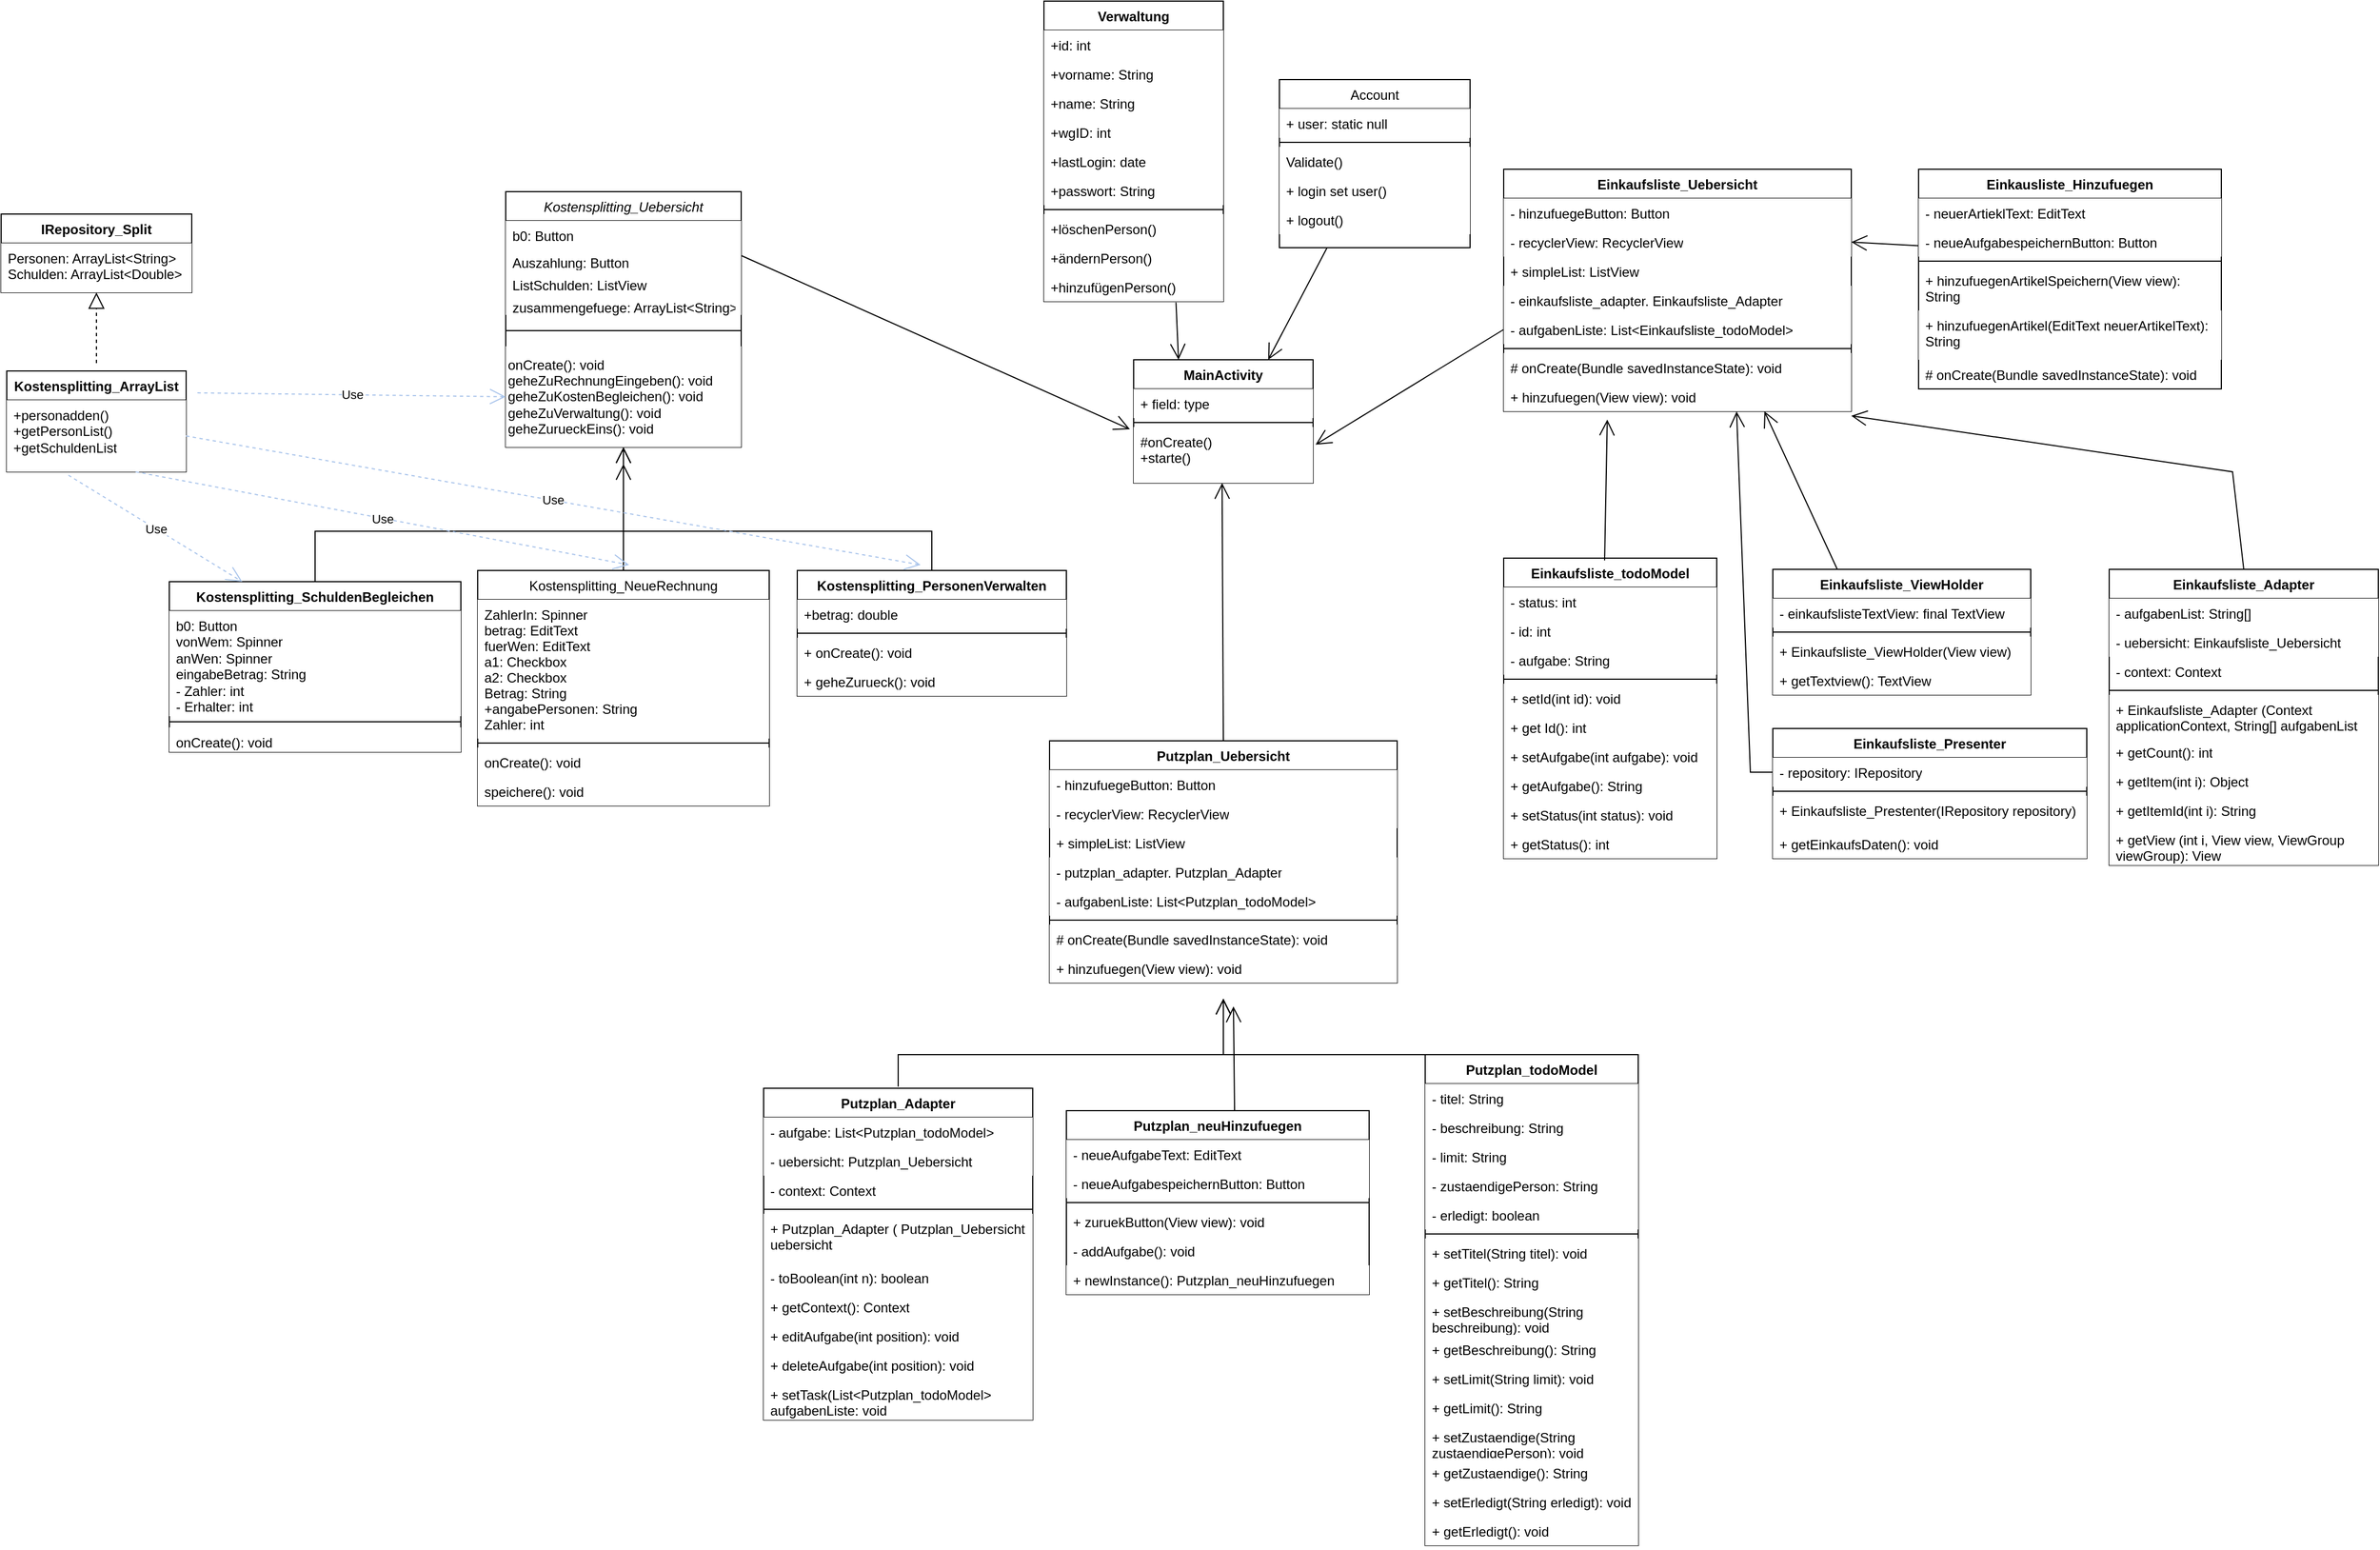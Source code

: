 <mxfile version="24.3.1" type="github">
  <diagram id="C5RBs43oDa-KdzZeNtuy" name="Page-1">
    <mxGraphModel dx="3107" dy="2153" grid="1" gridSize="10" guides="1" tooltips="1" connect="1" arrows="1" fold="1" page="1" pageScale="1" pageWidth="827" pageHeight="1169" math="0" shadow="0">
      <root>
        <mxCell id="WIyWlLk6GJQsqaUBKTNV-0" />
        <mxCell id="WIyWlLk6GJQsqaUBKTNV-1" parent="WIyWlLk6GJQsqaUBKTNV-0" />
        <mxCell id="zkfFHV4jXpPFQw0GAbJ--0" value="Kostensplitting_Uebersicht" style="swimlane;fontStyle=2;align=center;verticalAlign=top;childLayout=stackLayout;horizontal=1;startSize=26;horizontalStack=0;resizeParent=1;resizeLast=0;collapsible=1;marginBottom=0;rounded=0;shadow=0;strokeWidth=1;fillColor=#FFFFFF;" parent="WIyWlLk6GJQsqaUBKTNV-1" vertex="1">
          <mxGeometry x="-170" y="-260" width="210" height="228" as="geometry">
            <mxRectangle x="230" y="140" width="160" height="26" as="alternateBounds" />
          </mxGeometry>
        </mxCell>
        <mxCell id="ijsYjhyixQmzXL5z0HTV-18" value="b0: Button&#xa;" style="text;align=left;verticalAlign=top;spacingLeft=4;spacingRight=4;overflow=hidden;rotatable=0;points=[[0,0.5],[1,0.5]];portConstraint=eastwest;fillColor=#FFFFFF;" parent="zkfFHV4jXpPFQw0GAbJ--0" vertex="1">
          <mxGeometry y="26" width="210" height="24" as="geometry" />
        </mxCell>
        <mxCell id="ijsYjhyixQmzXL5z0HTV-19" value="Auszahlung: Button&#xa;" style="text;align=left;verticalAlign=top;spacingLeft=4;spacingRight=4;overflow=hidden;rotatable=0;points=[[0,0.5],[1,0.5]];portConstraint=eastwest;fillColor=#FFFFFF;" parent="zkfFHV4jXpPFQw0GAbJ--0" vertex="1">
          <mxGeometry y="50" width="210" height="20" as="geometry" />
        </mxCell>
        <mxCell id="ijsYjhyixQmzXL5z0HTV-20" value="ListSchulden: ListView" style="text;align=left;verticalAlign=top;spacingLeft=4;spacingRight=4;overflow=hidden;rotatable=0;points=[[0,0.5],[1,0.5]];portConstraint=eastwest;fillColor=#FFFFFF;" parent="zkfFHV4jXpPFQw0GAbJ--0" vertex="1">
          <mxGeometry y="70" width="210" height="20" as="geometry" />
        </mxCell>
        <mxCell id="ijsYjhyixQmzXL5z0HTV-21" value="zusammengefuege: ArrayList&lt;String&gt;" style="text;align=left;verticalAlign=top;spacingLeft=4;spacingRight=4;overflow=hidden;rotatable=0;points=[[0,0.5],[1,0.5]];portConstraint=eastwest;fillColor=#FFFFFF;" parent="zkfFHV4jXpPFQw0GAbJ--0" vertex="1">
          <mxGeometry y="90" width="210" height="20" as="geometry" />
        </mxCell>
        <mxCell id="zkfFHV4jXpPFQw0GAbJ--4" value="" style="line;html=1;strokeWidth=1;align=left;verticalAlign=middle;spacingTop=-1;spacingLeft=3;spacingRight=3;rotatable=0;labelPosition=right;points=[];portConstraint=eastwest;fillColor=#FFFFFF;" parent="zkfFHV4jXpPFQw0GAbJ--0" vertex="1">
          <mxGeometry y="110" width="210" height="28" as="geometry" />
        </mxCell>
        <mxCell id="4i2ipAUutpPGmhfnNIAb-0" value="onCreate(): void&lt;div&gt;geheZuRechnungEingeben()&lt;span style=&quot;background-color: initial;&quot;&gt;: void&lt;/span&gt;&lt;/div&gt;&lt;div&gt;geheZuKostenBegleichen()&lt;span style=&quot;background-color: initial;&quot;&gt;: void&lt;/span&gt;&lt;/div&gt;&lt;div&gt;geheZuVerwaltung()&lt;span style=&quot;background-color: initial;&quot;&gt;: void&lt;/span&gt;&lt;/div&gt;&lt;div&gt;geheZurueckEins()&lt;span style=&quot;background-color: initial;&quot;&gt;: void&lt;/span&gt;&lt;/div&gt;" style="text;html=1;align=left;verticalAlign=middle;whiteSpace=wrap;rounded=0;fillColor=#FFFFFF;" parent="zkfFHV4jXpPFQw0GAbJ--0" vertex="1">
          <mxGeometry y="138" width="210" height="90" as="geometry" />
        </mxCell>
        <mxCell id="zkfFHV4jXpPFQw0GAbJ--6" value="Kostensplitting_NeueRechnung" style="swimlane;fontStyle=0;align=center;verticalAlign=top;childLayout=stackLayout;horizontal=1;startSize=26;horizontalStack=0;resizeParent=1;resizeLast=0;collapsible=1;marginBottom=0;rounded=0;shadow=0;strokeWidth=1;fillColor=#FFFFFF;" parent="WIyWlLk6GJQsqaUBKTNV-1" vertex="1">
          <mxGeometry x="-195" y="78" width="260" height="210" as="geometry">
            <mxRectangle x="130" y="380" width="160" height="26" as="alternateBounds" />
          </mxGeometry>
        </mxCell>
        <mxCell id="zkfFHV4jXpPFQw0GAbJ--7" value="ZahlerIn: Spinner&#xa;betrag: EditText&#xa;fuerWen: EditText&#xa;a1: Checkbox&#xa;a2: Checkbox&#xa;Betrag: String&#xa;+angabePersonen: String&#xa;Zahler: int " style="text;align=left;verticalAlign=top;spacingLeft=4;spacingRight=4;overflow=hidden;rotatable=0;points=[[0,0.5],[1,0.5]];portConstraint=eastwest;fillColor=#FFFFFF;" parent="zkfFHV4jXpPFQw0GAbJ--6" vertex="1">
          <mxGeometry y="26" width="260" height="124" as="geometry" />
        </mxCell>
        <mxCell id="zkfFHV4jXpPFQw0GAbJ--9" value="" style="line;html=1;strokeWidth=1;align=left;verticalAlign=middle;spacingTop=-1;spacingLeft=3;spacingRight=3;rotatable=0;labelPosition=right;points=[];portConstraint=eastwest;fillColor=#FFFFFF;" parent="zkfFHV4jXpPFQw0GAbJ--6" vertex="1">
          <mxGeometry y="150" width="260" height="8" as="geometry" />
        </mxCell>
        <mxCell id="eNto33jxZARg2p6ZxDnQ-20" value="onCreate(): void" style="text;strokeColor=none;fillColor=#FFFFFF;align=left;verticalAlign=top;spacingLeft=4;spacingRight=4;overflow=hidden;rotatable=0;points=[[0,0.5],[1,0.5]];portConstraint=eastwest;whiteSpace=wrap;html=1;" parent="zkfFHV4jXpPFQw0GAbJ--6" vertex="1">
          <mxGeometry y="158" width="260" height="26" as="geometry" />
        </mxCell>
        <mxCell id="eNto33jxZARg2p6ZxDnQ-34" value="speichere(): void&lt;span style=&quot;white-space: pre;&quot;&gt;&#x9;&lt;/span&gt;" style="text;strokeColor=none;fillColor=#FFFFFF;align=left;verticalAlign=top;spacingLeft=4;spacingRight=4;overflow=hidden;rotatable=0;points=[[0,0.5],[1,0.5]];portConstraint=eastwest;whiteSpace=wrap;html=1;" parent="zkfFHV4jXpPFQw0GAbJ--6" vertex="1">
          <mxGeometry y="184" width="260" height="26" as="geometry" />
        </mxCell>
        <mxCell id="zkfFHV4jXpPFQw0GAbJ--17" value="Account" style="swimlane;fontStyle=0;align=center;verticalAlign=top;childLayout=stackLayout;horizontal=1;startSize=26;horizontalStack=0;resizeParent=1;resizeLast=0;collapsible=1;marginBottom=0;rounded=0;shadow=0;strokeWidth=1;fillColor=#FFFFFF;" parent="WIyWlLk6GJQsqaUBKTNV-1" vertex="1">
          <mxGeometry x="520" y="-360" width="170" height="150" as="geometry">
            <mxRectangle x="550" y="140" width="160" height="26" as="alternateBounds" />
          </mxGeometry>
        </mxCell>
        <mxCell id="eNto33jxZARg2p6ZxDnQ-41" value="+ user: static null" style="text;strokeColor=none;fillColor=#FFFFFF;align=left;verticalAlign=top;spacingLeft=4;spacingRight=4;overflow=hidden;rotatable=0;points=[[0,0.5],[1,0.5]];portConstraint=eastwest;whiteSpace=wrap;html=1;" parent="zkfFHV4jXpPFQw0GAbJ--17" vertex="1">
          <mxGeometry y="26" width="170" height="26" as="geometry" />
        </mxCell>
        <mxCell id="zkfFHV4jXpPFQw0GAbJ--23" value="" style="line;html=1;strokeWidth=1;align=left;verticalAlign=middle;spacingTop=-1;spacingLeft=3;spacingRight=3;rotatable=0;labelPosition=right;points=[];portConstraint=eastwest;fillColor=#FFFFFF;" parent="zkfFHV4jXpPFQw0GAbJ--17" vertex="1">
          <mxGeometry y="52" width="170" height="8" as="geometry" />
        </mxCell>
        <mxCell id="zkfFHV4jXpPFQw0GAbJ--24" value="Validate()" style="text;align=left;verticalAlign=top;spacingLeft=4;spacingRight=4;overflow=hidden;rotatable=0;points=[[0,0.5],[1,0.5]];portConstraint=eastwest;fillColor=#FFFFFF;" parent="zkfFHV4jXpPFQw0GAbJ--17" vertex="1">
          <mxGeometry y="60" width="170" height="26" as="geometry" />
        </mxCell>
        <mxCell id="eNto33jxZARg2p6ZxDnQ-42" value="+ login set user()" style="text;strokeColor=none;fillColor=#FFFFFF;align=left;verticalAlign=top;spacingLeft=4;spacingRight=4;overflow=hidden;rotatable=0;points=[[0,0.5],[1,0.5]];portConstraint=eastwest;whiteSpace=wrap;html=1;" parent="zkfFHV4jXpPFQw0GAbJ--17" vertex="1">
          <mxGeometry y="86" width="170" height="26" as="geometry" />
        </mxCell>
        <mxCell id="eNto33jxZARg2p6ZxDnQ-43" value="+ logout()" style="text;strokeColor=none;fillColor=#FFFFFF;align=left;verticalAlign=top;spacingLeft=4;spacingRight=4;overflow=hidden;rotatable=0;points=[[0,0.5],[1,0.5]];portConstraint=eastwest;whiteSpace=wrap;html=1;" parent="zkfFHV4jXpPFQw0GAbJ--17" vertex="1">
          <mxGeometry y="112" width="170" height="26" as="geometry" />
        </mxCell>
        <mxCell id="eNto33jxZARg2p6ZxDnQ-1" value="Verwaltung" style="swimlane;fontStyle=1;align=center;verticalAlign=top;childLayout=stackLayout;horizontal=1;startSize=26;horizontalStack=0;resizeParent=1;resizeParentMax=0;resizeLast=0;collapsible=1;marginBottom=0;whiteSpace=wrap;html=1;fillColor=#FFFFFF;" parent="WIyWlLk6GJQsqaUBKTNV-1" vertex="1">
          <mxGeometry x="310" y="-430" width="160" height="268" as="geometry" />
        </mxCell>
        <mxCell id="eNto33jxZARg2p6ZxDnQ-39" value="+id: int" style="text;strokeColor=none;fillColor=#FFFFFF;align=left;verticalAlign=top;spacingLeft=4;spacingRight=4;overflow=hidden;rotatable=0;points=[[0,0.5],[1,0.5]];portConstraint=eastwest;whiteSpace=wrap;html=1;" parent="eNto33jxZARg2p6ZxDnQ-1" vertex="1">
          <mxGeometry y="26" width="160" height="26" as="geometry" />
        </mxCell>
        <mxCell id="bwp8V1A8Cei6B6PAGqah-0" value="+vorname: String" style="text;strokeColor=none;fillColor=#FFFFFF;align=left;verticalAlign=top;spacingLeft=4;spacingRight=4;overflow=hidden;rotatable=0;points=[[0,0.5],[1,0.5]];portConstraint=eastwest;whiteSpace=wrap;html=1;" parent="eNto33jxZARg2p6ZxDnQ-1" vertex="1">
          <mxGeometry y="52" width="160" height="26" as="geometry" />
        </mxCell>
        <mxCell id="bwp8V1A8Cei6B6PAGqah-1" value="+name: String" style="text;strokeColor=none;fillColor=#FFFFFF;align=left;verticalAlign=top;spacingLeft=4;spacingRight=4;overflow=hidden;rotatable=0;points=[[0,0.5],[1,0.5]];portConstraint=eastwest;whiteSpace=wrap;html=1;" parent="eNto33jxZARg2p6ZxDnQ-1" vertex="1">
          <mxGeometry y="78" width="160" height="26" as="geometry" />
        </mxCell>
        <mxCell id="bwp8V1A8Cei6B6PAGqah-2" value="+wgID: int" style="text;strokeColor=none;fillColor=#FFFFFF;align=left;verticalAlign=top;spacingLeft=4;spacingRight=4;overflow=hidden;rotatable=0;points=[[0,0.5],[1,0.5]];portConstraint=eastwest;whiteSpace=wrap;html=1;" parent="eNto33jxZARg2p6ZxDnQ-1" vertex="1">
          <mxGeometry y="104" width="160" height="26" as="geometry" />
        </mxCell>
        <mxCell id="bwp8V1A8Cei6B6PAGqah-3" value="+lastLogin: date" style="text;strokeColor=none;fillColor=#FFFFFF;align=left;verticalAlign=top;spacingLeft=4;spacingRight=4;overflow=hidden;rotatable=0;points=[[0,0.5],[1,0.5]];portConstraint=eastwest;whiteSpace=wrap;html=1;" parent="eNto33jxZARg2p6ZxDnQ-1" vertex="1">
          <mxGeometry y="130" width="160" height="26" as="geometry" />
        </mxCell>
        <mxCell id="bwp8V1A8Cei6B6PAGqah-4" value="+passwort: String" style="text;strokeColor=none;fillColor=#FFFFFF;align=left;verticalAlign=top;spacingLeft=4;spacingRight=4;overflow=hidden;rotatable=0;points=[[0,0.5],[1,0.5]];portConstraint=eastwest;whiteSpace=wrap;html=1;" parent="eNto33jxZARg2p6ZxDnQ-1" vertex="1">
          <mxGeometry y="156" width="160" height="26" as="geometry" />
        </mxCell>
        <mxCell id="eNto33jxZARg2p6ZxDnQ-3" value="" style="line;strokeWidth=1;fillColor=#FFFFFF;align=left;verticalAlign=middle;spacingTop=-1;spacingLeft=3;spacingRight=3;rotatable=0;labelPosition=right;points=[];portConstraint=eastwest;strokeColor=inherit;" parent="eNto33jxZARg2p6ZxDnQ-1" vertex="1">
          <mxGeometry y="182" width="160" height="8" as="geometry" />
        </mxCell>
        <mxCell id="eNto33jxZARg2p6ZxDnQ-40" value="+löschenPerson()" style="text;strokeColor=none;fillColor=#FFFFFF;align=left;verticalAlign=top;spacingLeft=4;spacingRight=4;overflow=hidden;rotatable=0;points=[[0,0.5],[1,0.5]];portConstraint=eastwest;whiteSpace=wrap;html=1;" parent="eNto33jxZARg2p6ZxDnQ-1" vertex="1">
          <mxGeometry y="190" width="160" height="26" as="geometry" />
        </mxCell>
        <mxCell id="bwp8V1A8Cei6B6PAGqah-5" value="+ändernPerson()" style="text;strokeColor=none;fillColor=#FFFFFF;align=left;verticalAlign=top;spacingLeft=4;spacingRight=4;overflow=hidden;rotatable=0;points=[[0,0.5],[1,0.5]];portConstraint=eastwest;whiteSpace=wrap;html=1;" parent="eNto33jxZARg2p6ZxDnQ-1" vertex="1">
          <mxGeometry y="216" width="160" height="26" as="geometry" />
        </mxCell>
        <mxCell id="eNto33jxZARg2p6ZxDnQ-4" value="+hinzufügenPerson()" style="text;strokeColor=none;fillColor=#FFFFFF;align=left;verticalAlign=top;spacingLeft=4;spacingRight=4;overflow=hidden;rotatable=0;points=[[0,0.5],[1,0.5]];portConstraint=eastwest;whiteSpace=wrap;html=1;" parent="eNto33jxZARg2p6ZxDnQ-1" vertex="1">
          <mxGeometry y="242" width="160" height="26" as="geometry" />
        </mxCell>
        <mxCell id="eNto33jxZARg2p6ZxDnQ-10" value="Einkaufsliste_Uebersicht" style="swimlane;fontStyle=1;align=center;verticalAlign=top;childLayout=stackLayout;horizontal=1;startSize=26;horizontalStack=0;resizeParent=1;resizeParentMax=0;resizeLast=0;collapsible=1;marginBottom=0;whiteSpace=wrap;html=1;fillColor=#FFFFFF;" parent="WIyWlLk6GJQsqaUBKTNV-1" vertex="1">
          <mxGeometry x="720" y="-280" width="310" height="216" as="geometry" />
        </mxCell>
        <mxCell id="eNto33jxZARg2p6ZxDnQ-11" value="- hinzufuegeButton: Button" style="text;strokeColor=none;fillColor=#FFFFFF;align=left;verticalAlign=top;spacingLeft=4;spacingRight=4;overflow=hidden;rotatable=0;points=[[0,0.5],[1,0.5]];portConstraint=eastwest;whiteSpace=wrap;html=1;" parent="eNto33jxZARg2p6ZxDnQ-10" vertex="1">
          <mxGeometry y="26" width="310" height="26" as="geometry" />
        </mxCell>
        <mxCell id="eNto33jxZARg2p6ZxDnQ-24" value="- recyclerView: RecyclerView" style="text;strokeColor=none;fillColor=#FFFFFF;align=left;verticalAlign=top;spacingLeft=4;spacingRight=4;overflow=hidden;rotatable=0;points=[[0,0.5],[1,0.5]];portConstraint=eastwest;whiteSpace=wrap;html=1;" parent="eNto33jxZARg2p6ZxDnQ-10" vertex="1">
          <mxGeometry y="52" width="310" height="26" as="geometry" />
        </mxCell>
        <mxCell id="9ooRDnNJEZZ6pWDgZ5e0-3" value="+ simpleList: ListView" style="text;strokeColor=none;fillColor=none;align=left;verticalAlign=top;spacingLeft=4;spacingRight=4;overflow=hidden;rotatable=0;points=[[0,0.5],[1,0.5]];portConstraint=eastwest;whiteSpace=wrap;html=1;" vertex="1" parent="eNto33jxZARg2p6ZxDnQ-10">
          <mxGeometry y="78" width="310" height="26" as="geometry" />
        </mxCell>
        <mxCell id="vu3w7tZgUGoC49IpefYm-3" value="- einkaufsliste_adapter. Einkaufsliste_Adapter" style="text;strokeColor=none;fillColor=#FFFFFF;align=left;verticalAlign=top;spacingLeft=4;spacingRight=4;overflow=hidden;rotatable=0;points=[[0,0.5],[1,0.5]];portConstraint=eastwest;whiteSpace=wrap;html=1;" parent="eNto33jxZARg2p6ZxDnQ-10" vertex="1">
          <mxGeometry y="104" width="310" height="26" as="geometry" />
        </mxCell>
        <mxCell id="vu3w7tZgUGoC49IpefYm-5" value="- aufgabenListe: List&amp;lt;Einkaufsliste_todoModel&amp;gt;" style="text;strokeColor=none;fillColor=#FFFFFF;align=left;verticalAlign=top;spacingLeft=4;spacingRight=4;overflow=hidden;rotatable=0;points=[[0,0.5],[1,0.5]];portConstraint=eastwest;whiteSpace=wrap;html=1;" parent="eNto33jxZARg2p6ZxDnQ-10" vertex="1">
          <mxGeometry y="130" width="310" height="26" as="geometry" />
        </mxCell>
        <mxCell id="eNto33jxZARg2p6ZxDnQ-12" value="" style="line;strokeWidth=1;fillColor=#FFFFFF;align=left;verticalAlign=middle;spacingTop=-1;spacingLeft=3;spacingRight=3;rotatable=0;labelPosition=right;points=[];portConstraint=eastwest;strokeColor=inherit;" parent="eNto33jxZARg2p6ZxDnQ-10" vertex="1">
          <mxGeometry y="156" width="310" height="8" as="geometry" />
        </mxCell>
        <mxCell id="eNto33jxZARg2p6ZxDnQ-13" value="# onCreate(Bundle savedInstanceState): void" style="text;strokeColor=none;fillColor=#FFFFFF;align=left;verticalAlign=top;spacingLeft=4;spacingRight=4;overflow=hidden;rotatable=0;points=[[0,0.5],[1,0.5]];portConstraint=eastwest;whiteSpace=wrap;html=1;" parent="eNto33jxZARg2p6ZxDnQ-10" vertex="1">
          <mxGeometry y="164" width="310" height="26" as="geometry" />
        </mxCell>
        <mxCell id="eNto33jxZARg2p6ZxDnQ-25" value="+ hinzufuegen(View view): void" style="text;strokeColor=none;fillColor=#FFFFFF;align=left;verticalAlign=top;spacingLeft=4;spacingRight=4;overflow=hidden;rotatable=0;points=[[0,0.5],[1,0.5]];portConstraint=eastwest;whiteSpace=wrap;html=1;" parent="eNto33jxZARg2p6ZxDnQ-10" vertex="1">
          <mxGeometry y="190" width="310" height="26" as="geometry" />
        </mxCell>
        <mxCell id="eNto33jxZARg2p6ZxDnQ-15" value="MainActivity" style="swimlane;fontStyle=1;align=center;verticalAlign=top;childLayout=stackLayout;horizontal=1;startSize=26;horizontalStack=0;resizeParent=1;resizeParentMax=0;resizeLast=0;collapsible=1;marginBottom=0;whiteSpace=wrap;html=1;fillColor=#FFFFFF;" parent="WIyWlLk6GJQsqaUBKTNV-1" vertex="1">
          <mxGeometry x="390" y="-110" width="160" height="110" as="geometry" />
        </mxCell>
        <mxCell id="eNto33jxZARg2p6ZxDnQ-16" value="+ field: type" style="text;strokeColor=none;fillColor=#FFFFFF;align=left;verticalAlign=top;spacingLeft=4;spacingRight=4;overflow=hidden;rotatable=0;points=[[0,0.5],[1,0.5]];portConstraint=eastwest;whiteSpace=wrap;html=1;" parent="eNto33jxZARg2p6ZxDnQ-15" vertex="1">
          <mxGeometry y="26" width="160" height="26" as="geometry" />
        </mxCell>
        <mxCell id="eNto33jxZARg2p6ZxDnQ-17" value="" style="line;strokeWidth=1;fillColor=#FFFFFF;align=left;verticalAlign=middle;spacingTop=-1;spacingLeft=3;spacingRight=3;rotatable=0;labelPosition=right;points=[];portConstraint=eastwest;strokeColor=inherit;" parent="eNto33jxZARg2p6ZxDnQ-15" vertex="1">
          <mxGeometry y="52" width="160" height="8" as="geometry" />
        </mxCell>
        <mxCell id="eNto33jxZARg2p6ZxDnQ-18" value="#onCreate()&lt;div&gt;+starte()&lt;/div&gt;" style="text;strokeColor=none;fillColor=#FFFFFF;align=left;verticalAlign=top;spacingLeft=4;spacingRight=4;overflow=hidden;rotatable=0;points=[[0,0.5],[1,0.5]];portConstraint=eastwest;whiteSpace=wrap;html=1;" parent="eNto33jxZARg2p6ZxDnQ-15" vertex="1">
          <mxGeometry y="60" width="160" height="50" as="geometry" />
        </mxCell>
        <mxCell id="eNto33jxZARg2p6ZxDnQ-44" value="Kostensplitting_PersonenVerwalten" style="swimlane;fontStyle=1;align=center;verticalAlign=top;childLayout=stackLayout;horizontal=1;startSize=26;horizontalStack=0;resizeParent=1;resizeParentMax=0;resizeLast=0;collapsible=1;marginBottom=0;whiteSpace=wrap;html=1;fillColor=#FFFFFF;" parent="WIyWlLk6GJQsqaUBKTNV-1" vertex="1">
          <mxGeometry x="90" y="78" width="240" height="112" as="geometry" />
        </mxCell>
        <mxCell id="eNto33jxZARg2p6ZxDnQ-45" value="+betrag: double" style="text;strokeColor=none;fillColor=#FFFFFF;align=left;verticalAlign=top;spacingLeft=4;spacingRight=4;overflow=hidden;rotatable=0;points=[[0,0.5],[1,0.5]];portConstraint=eastwest;whiteSpace=wrap;html=1;" parent="eNto33jxZARg2p6ZxDnQ-44" vertex="1">
          <mxGeometry y="26" width="240" height="26" as="geometry" />
        </mxCell>
        <mxCell id="eNto33jxZARg2p6ZxDnQ-46" value="" style="line;strokeWidth=1;fillColor=#FFFFFF;align=left;verticalAlign=middle;spacingTop=-1;spacingLeft=3;spacingRight=3;rotatable=0;labelPosition=right;points=[];portConstraint=eastwest;strokeColor=inherit;" parent="eNto33jxZARg2p6ZxDnQ-44" vertex="1">
          <mxGeometry y="52" width="240" height="8" as="geometry" />
        </mxCell>
        <mxCell id="eNto33jxZARg2p6ZxDnQ-47" value="+ onCreate(): void" style="text;strokeColor=none;fillColor=#FFFFFF;align=left;verticalAlign=top;spacingLeft=4;spacingRight=4;overflow=hidden;rotatable=0;points=[[0,0.5],[1,0.5]];portConstraint=eastwest;whiteSpace=wrap;html=1;" parent="eNto33jxZARg2p6ZxDnQ-44" vertex="1">
          <mxGeometry y="60" width="240" height="26" as="geometry" />
        </mxCell>
        <mxCell id="eNto33jxZARg2p6ZxDnQ-48" value="+ geheZurueck(): void" style="text;strokeColor=none;fillColor=#FFFFFF;align=left;verticalAlign=top;spacingLeft=4;spacingRight=4;overflow=hidden;rotatable=0;points=[[0,0.5],[1,0.5]];portConstraint=eastwest;whiteSpace=wrap;html=1;" parent="eNto33jxZARg2p6ZxDnQ-44" vertex="1">
          <mxGeometry y="86" width="240" height="26" as="geometry" />
        </mxCell>
        <mxCell id="vu3w7tZgUGoC49IpefYm-12" value="Einkaufsliste_todoModel" style="swimlane;fontStyle=1;align=center;verticalAlign=top;childLayout=stackLayout;horizontal=1;startSize=26;horizontalStack=0;resizeParent=1;resizeParentMax=0;resizeLast=0;collapsible=1;marginBottom=0;whiteSpace=wrap;html=1;fillColor=#FFFFFF;" parent="WIyWlLk6GJQsqaUBKTNV-1" vertex="1">
          <mxGeometry x="720" y="67" width="190" height="268" as="geometry" />
        </mxCell>
        <mxCell id="vu3w7tZgUGoC49IpefYm-20" value="- status: int" style="text;strokeColor=none;fillColor=#FFFFFF;align=left;verticalAlign=top;spacingLeft=4;spacingRight=4;overflow=hidden;rotatable=0;points=[[0,0.5],[1,0.5]];portConstraint=eastwest;whiteSpace=wrap;html=1;" parent="vu3w7tZgUGoC49IpefYm-12" vertex="1">
          <mxGeometry y="26" width="190" height="26" as="geometry" />
        </mxCell>
        <mxCell id="vu3w7tZgUGoC49IpefYm-13" value="- id: int" style="text;strokeColor=none;fillColor=#FFFFFF;align=left;verticalAlign=top;spacingLeft=4;spacingRight=4;overflow=hidden;rotatable=0;points=[[0,0.5],[1,0.5]];portConstraint=eastwest;whiteSpace=wrap;html=1;" parent="vu3w7tZgUGoC49IpefYm-12" vertex="1">
          <mxGeometry y="52" width="190" height="26" as="geometry" />
        </mxCell>
        <mxCell id="vu3w7tZgUGoC49IpefYm-21" value="- aufgabe: String" style="text;strokeColor=none;fillColor=#FFFFFF;align=left;verticalAlign=top;spacingLeft=4;spacingRight=4;overflow=hidden;rotatable=0;points=[[0,0.5],[1,0.5]];portConstraint=eastwest;whiteSpace=wrap;html=1;" parent="vu3w7tZgUGoC49IpefYm-12" vertex="1">
          <mxGeometry y="78" width="190" height="26" as="geometry" />
        </mxCell>
        <mxCell id="vu3w7tZgUGoC49IpefYm-14" value="" style="line;strokeWidth=1;fillColor=#FFFFFF;align=left;verticalAlign=middle;spacingTop=-1;spacingLeft=3;spacingRight=3;rotatable=0;labelPosition=right;points=[];portConstraint=eastwest;strokeColor=inherit;" parent="vu3w7tZgUGoC49IpefYm-12" vertex="1">
          <mxGeometry y="104" width="190" height="8" as="geometry" />
        </mxCell>
        <mxCell id="vu3w7tZgUGoC49IpefYm-23" value="+ setId(int id): void" style="text;strokeColor=none;fillColor=#FFFFFF;align=left;verticalAlign=top;spacingLeft=4;spacingRight=4;overflow=hidden;rotatable=0;points=[[0,0.5],[1,0.5]];portConstraint=eastwest;whiteSpace=wrap;html=1;" parent="vu3w7tZgUGoC49IpefYm-12" vertex="1">
          <mxGeometry y="112" width="190" height="26" as="geometry" />
        </mxCell>
        <mxCell id="vu3w7tZgUGoC49IpefYm-22" value="+ get Id(): int" style="text;strokeColor=none;fillColor=#FFFFFF;align=left;verticalAlign=top;spacingLeft=4;spacingRight=4;overflow=hidden;rotatable=0;points=[[0,0.5],[1,0.5]];portConstraint=eastwest;whiteSpace=wrap;html=1;" parent="vu3w7tZgUGoC49IpefYm-12" vertex="1">
          <mxGeometry y="138" width="190" height="26" as="geometry" />
        </mxCell>
        <mxCell id="vu3w7tZgUGoC49IpefYm-24" value="+ setAufgabe(int aufgabe): void" style="text;strokeColor=none;fillColor=#FFFFFF;align=left;verticalAlign=top;spacingLeft=4;spacingRight=4;overflow=hidden;rotatable=0;points=[[0,0.5],[1,0.5]];portConstraint=eastwest;whiteSpace=wrap;html=1;" parent="vu3w7tZgUGoC49IpefYm-12" vertex="1">
          <mxGeometry y="164" width="190" height="26" as="geometry" />
        </mxCell>
        <mxCell id="vu3w7tZgUGoC49IpefYm-25" value="+ getAufgabe(): String" style="text;strokeColor=none;fillColor=#FFFFFF;align=left;verticalAlign=top;spacingLeft=4;spacingRight=4;overflow=hidden;rotatable=0;points=[[0,0.5],[1,0.5]];portConstraint=eastwest;whiteSpace=wrap;html=1;" parent="vu3w7tZgUGoC49IpefYm-12" vertex="1">
          <mxGeometry y="190" width="190" height="26" as="geometry" />
        </mxCell>
        <mxCell id="vu3w7tZgUGoC49IpefYm-15" value="+ setStatus(int status): void" style="text;strokeColor=none;fillColor=#FFFFFF;align=left;verticalAlign=top;spacingLeft=4;spacingRight=4;overflow=hidden;rotatable=0;points=[[0,0.5],[1,0.5]];portConstraint=eastwest;whiteSpace=wrap;html=1;" parent="vu3w7tZgUGoC49IpefYm-12" vertex="1">
          <mxGeometry y="216" width="190" height="26" as="geometry" />
        </mxCell>
        <mxCell id="vu3w7tZgUGoC49IpefYm-26" value="+ getStatus(): int" style="text;strokeColor=none;fillColor=#FFFFFF;align=left;verticalAlign=top;spacingLeft=4;spacingRight=4;overflow=hidden;rotatable=0;points=[[0,0.5],[1,0.5]];portConstraint=eastwest;whiteSpace=wrap;html=1;" parent="vu3w7tZgUGoC49IpefYm-12" vertex="1">
          <mxGeometry y="242" width="190" height="26" as="geometry" />
        </mxCell>
        <mxCell id="vu3w7tZgUGoC49IpefYm-27" value="Einkaufsliste_ViewHolder" style="swimlane;fontStyle=1;align=center;verticalAlign=top;childLayout=stackLayout;horizontal=1;startSize=26;horizontalStack=0;resizeParent=1;resizeParentMax=0;resizeLast=0;collapsible=1;marginBottom=0;whiteSpace=wrap;html=1;fillColor=#FFFFFF;" parent="WIyWlLk6GJQsqaUBKTNV-1" vertex="1">
          <mxGeometry x="960" y="77" width="230" height="112" as="geometry" />
        </mxCell>
        <mxCell id="vu3w7tZgUGoC49IpefYm-28" value="- einkaufslisteTextView: final TextView" style="text;strokeColor=none;fillColor=#FFFFFF;align=left;verticalAlign=top;spacingLeft=4;spacingRight=4;overflow=hidden;rotatable=0;points=[[0,0.5],[1,0.5]];portConstraint=eastwest;whiteSpace=wrap;html=1;" parent="vu3w7tZgUGoC49IpefYm-27" vertex="1">
          <mxGeometry y="26" width="230" height="26" as="geometry" />
        </mxCell>
        <mxCell id="vu3w7tZgUGoC49IpefYm-29" value="" style="line;strokeWidth=1;fillColor=#FFFFFF;align=left;verticalAlign=middle;spacingTop=-1;spacingLeft=3;spacingRight=3;rotatable=0;labelPosition=right;points=[];portConstraint=eastwest;strokeColor=inherit;" parent="vu3w7tZgUGoC49IpefYm-27" vertex="1">
          <mxGeometry y="52" width="230" height="8" as="geometry" />
        </mxCell>
        <mxCell id="vu3w7tZgUGoC49IpefYm-30" value="+ Einkaufsliste_ViewHolder(View view)" style="text;strokeColor=none;fillColor=#FFFFFF;align=left;verticalAlign=top;spacingLeft=4;spacingRight=4;overflow=hidden;rotatable=0;points=[[0,0.5],[1,0.5]];portConstraint=eastwest;whiteSpace=wrap;html=1;" parent="vu3w7tZgUGoC49IpefYm-27" vertex="1">
          <mxGeometry y="60" width="230" height="26" as="geometry" />
        </mxCell>
        <mxCell id="vu3w7tZgUGoC49IpefYm-31" value="+ getTextview(): TextView" style="text;strokeColor=none;fillColor=#FFFFFF;align=left;verticalAlign=top;spacingLeft=4;spacingRight=4;overflow=hidden;rotatable=0;points=[[0,0.5],[1,0.5]];portConstraint=eastwest;whiteSpace=wrap;html=1;" parent="vu3w7tZgUGoC49IpefYm-27" vertex="1">
          <mxGeometry y="86" width="230" height="26" as="geometry" />
        </mxCell>
        <mxCell id="vu3w7tZgUGoC49IpefYm-32" value="Einkaufsliste_Presenter" style="swimlane;fontStyle=1;align=center;verticalAlign=top;childLayout=stackLayout;horizontal=1;startSize=26;horizontalStack=0;resizeParent=1;resizeParentMax=0;resizeLast=0;collapsible=1;marginBottom=0;whiteSpace=wrap;html=1;fillColor=#FFFFFF;" parent="WIyWlLk6GJQsqaUBKTNV-1" vertex="1">
          <mxGeometry x="960" y="219" width="280" height="116" as="geometry" />
        </mxCell>
        <mxCell id="vu3w7tZgUGoC49IpefYm-33" value="- repository: IRepository" style="text;strokeColor=none;fillColor=#FFFFFF;align=left;verticalAlign=top;spacingLeft=4;spacingRight=4;overflow=hidden;rotatable=0;points=[[0,0.5],[1,0.5]];portConstraint=eastwest;whiteSpace=wrap;html=1;" parent="vu3w7tZgUGoC49IpefYm-32" vertex="1">
          <mxGeometry y="26" width="280" height="26" as="geometry" />
        </mxCell>
        <mxCell id="vu3w7tZgUGoC49IpefYm-34" value="" style="line;strokeWidth=1;fillColor=#FFFFFF;align=left;verticalAlign=middle;spacingTop=-1;spacingLeft=3;spacingRight=3;rotatable=0;labelPosition=right;points=[];portConstraint=eastwest;strokeColor=inherit;" parent="vu3w7tZgUGoC49IpefYm-32" vertex="1">
          <mxGeometry y="52" width="280" height="8" as="geometry" />
        </mxCell>
        <mxCell id="vu3w7tZgUGoC49IpefYm-35" value="+ Einkaufsliste_Prestenter(IRepository repository)" style="text;strokeColor=none;fillColor=#FFFFFF;align=left;verticalAlign=top;spacingLeft=4;spacingRight=4;overflow=hidden;rotatable=0;points=[[0,0.5],[1,0.5]];portConstraint=eastwest;whiteSpace=wrap;html=1;" parent="vu3w7tZgUGoC49IpefYm-32" vertex="1">
          <mxGeometry y="60" width="280" height="30" as="geometry" />
        </mxCell>
        <mxCell id="vu3w7tZgUGoC49IpefYm-36" value="+ getEinkaufsDaten(): void" style="text;strokeColor=none;fillColor=#FFFFFF;align=left;verticalAlign=top;spacingLeft=4;spacingRight=4;overflow=hidden;rotatable=0;points=[[0,0.5],[1,0.5]];portConstraint=eastwest;whiteSpace=wrap;html=1;" parent="vu3w7tZgUGoC49IpefYm-32" vertex="1">
          <mxGeometry y="90" width="280" height="26" as="geometry" />
        </mxCell>
        <mxCell id="vu3w7tZgUGoC49IpefYm-37" value="Einkausliste_Hinzufuegen" style="swimlane;fontStyle=1;align=center;verticalAlign=top;childLayout=stackLayout;horizontal=1;startSize=26;horizontalStack=0;resizeParent=1;resizeParentMax=0;resizeLast=0;collapsible=1;marginBottom=0;whiteSpace=wrap;html=1;fillColor=#FFFFFF;" parent="WIyWlLk6GJQsqaUBKTNV-1" vertex="1">
          <mxGeometry x="1090" y="-280" width="270" height="196" as="geometry" />
        </mxCell>
        <mxCell id="vu3w7tZgUGoC49IpefYm-41" value="- neuerArtieklText: EditText" style="text;strokeColor=none;fillColor=#FFFFFF;align=left;verticalAlign=top;spacingLeft=4;spacingRight=4;overflow=hidden;rotatable=0;points=[[0,0.5],[1,0.5]];portConstraint=eastwest;whiteSpace=wrap;html=1;" parent="vu3w7tZgUGoC49IpefYm-37" vertex="1">
          <mxGeometry y="26" width="270" height="26" as="geometry" />
        </mxCell>
        <mxCell id="2Px9lZbCfMHClRGpWJU8-19" value="" style="endArrow=open;endFill=1;endSize=12;html=1;rounded=0;entryX=1;entryY=0.5;entryDx=0;entryDy=0;fillColor=#FFFFFF;" parent="vu3w7tZgUGoC49IpefYm-37" target="eNto33jxZARg2p6ZxDnQ-24" edge="1">
          <mxGeometry width="160" relative="1" as="geometry">
            <mxPoint y="68.29" as="sourcePoint" />
            <mxPoint x="160" y="68.29" as="targetPoint" />
          </mxGeometry>
        </mxCell>
        <mxCell id="vu3w7tZgUGoC49IpefYm-42" value="- neueAufgabespeichernButton: Button" style="text;strokeColor=none;fillColor=#FFFFFF;align=left;verticalAlign=top;spacingLeft=4;spacingRight=4;overflow=hidden;rotatable=0;points=[[0,0.5],[1,0.5]];portConstraint=eastwest;whiteSpace=wrap;html=1;" parent="vu3w7tZgUGoC49IpefYm-37" vertex="1">
          <mxGeometry y="52" width="270" height="26" as="geometry" />
        </mxCell>
        <mxCell id="vu3w7tZgUGoC49IpefYm-39" value="" style="line;strokeWidth=1;fillColor=#FFFFFF;align=left;verticalAlign=middle;spacingTop=-1;spacingLeft=3;spacingRight=3;rotatable=0;labelPosition=right;points=[];portConstraint=eastwest;strokeColor=inherit;" parent="vu3w7tZgUGoC49IpefYm-37" vertex="1">
          <mxGeometry y="78" width="270" height="8" as="geometry" />
        </mxCell>
        <mxCell id="9ooRDnNJEZZ6pWDgZ5e0-1" value="+ hinzufuegenArtikelSpeichern(View view): String" style="text;strokeColor=none;fillColor=none;align=left;verticalAlign=top;spacingLeft=4;spacingRight=4;overflow=hidden;rotatable=0;points=[[0,0.5],[1,0.5]];portConstraint=eastwest;whiteSpace=wrap;html=1;" vertex="1" parent="vu3w7tZgUGoC49IpefYm-37">
          <mxGeometry y="86" width="270" height="40" as="geometry" />
        </mxCell>
        <mxCell id="vu3w7tZgUGoC49IpefYm-40" value="+ hinzufuegenArtikel(EditText neuerArtikelText): String" style="text;strokeColor=none;fillColor=#FFFFFF;align=left;verticalAlign=top;spacingLeft=4;spacingRight=4;overflow=hidden;rotatable=0;points=[[0,0.5],[1,0.5]];portConstraint=eastwest;whiteSpace=wrap;html=1;" parent="vu3w7tZgUGoC49IpefYm-37" vertex="1">
          <mxGeometry y="126" width="270" height="44" as="geometry" />
        </mxCell>
        <mxCell id="9ooRDnNJEZZ6pWDgZ5e0-2" value="# onCreate(Bundle savedInstanceState): void" style="text;strokeColor=none;fillColor=none;align=left;verticalAlign=top;spacingLeft=4;spacingRight=4;overflow=hidden;rotatable=0;points=[[0,0.5],[1,0.5]];portConstraint=eastwest;whiteSpace=wrap;html=1;" vertex="1" parent="vu3w7tZgUGoC49IpefYm-37">
          <mxGeometry y="170" width="270" height="26" as="geometry" />
        </mxCell>
        <mxCell id="vu3w7tZgUGoC49IpefYm-49" value="Einkaufsliste_Adapter" style="swimlane;fontStyle=1;align=center;verticalAlign=top;childLayout=stackLayout;horizontal=1;startSize=26;horizontalStack=0;resizeParent=1;resizeParentMax=0;resizeLast=0;collapsible=1;marginBottom=0;whiteSpace=wrap;html=1;fillColor=#FFFFFF;" parent="WIyWlLk6GJQsqaUBKTNV-1" vertex="1">
          <mxGeometry x="1260" y="77" width="240" height="264" as="geometry" />
        </mxCell>
        <mxCell id="vu3w7tZgUGoC49IpefYm-50" value="- aufgabenList: String[]" style="text;strokeColor=none;fillColor=#FFFFFF;align=left;verticalAlign=top;spacingLeft=4;spacingRight=4;overflow=hidden;rotatable=0;points=[[0,0.5],[1,0.5]];portConstraint=eastwest;whiteSpace=wrap;html=1;" parent="vu3w7tZgUGoC49IpefYm-49" vertex="1">
          <mxGeometry y="26" width="240" height="26" as="geometry" />
        </mxCell>
        <mxCell id="vu3w7tZgUGoC49IpefYm-53" value="- uebersicht: Einkaufsliste_Uebersicht" style="text;strokeColor=none;fillColor=#FFFFFF;align=left;verticalAlign=top;spacingLeft=4;spacingRight=4;overflow=hidden;rotatable=0;points=[[0,0.5],[1,0.5]];portConstraint=eastwest;whiteSpace=wrap;html=1;" parent="vu3w7tZgUGoC49IpefYm-49" vertex="1">
          <mxGeometry y="52" width="240" height="26" as="geometry" />
        </mxCell>
        <mxCell id="9ooRDnNJEZZ6pWDgZ5e0-0" value="- context: Context" style="text;strokeColor=none;fillColor=none;align=left;verticalAlign=top;spacingLeft=4;spacingRight=4;overflow=hidden;rotatable=0;points=[[0,0.5],[1,0.5]];portConstraint=eastwest;whiteSpace=wrap;html=1;" vertex="1" parent="vu3w7tZgUGoC49IpefYm-49">
          <mxGeometry y="78" width="240" height="26" as="geometry" />
        </mxCell>
        <mxCell id="vu3w7tZgUGoC49IpefYm-51" value="" style="line;strokeWidth=1;fillColor=#FFFFFF;align=left;verticalAlign=middle;spacingTop=-1;spacingLeft=3;spacingRight=3;rotatable=0;labelPosition=right;points=[];portConstraint=eastwest;strokeColor=inherit;" parent="vu3w7tZgUGoC49IpefYm-49" vertex="1">
          <mxGeometry y="104" width="240" height="8" as="geometry" />
        </mxCell>
        <mxCell id="vu3w7tZgUGoC49IpefYm-52" value="+ Einkaufsliste_Adapter (Context applicationContext, String[] aufgabenList" style="text;strokeColor=none;fillColor=#FFFFFF;align=left;verticalAlign=top;spacingLeft=4;spacingRight=4;overflow=hidden;rotatable=0;points=[[0,0.5],[1,0.5]];portConstraint=eastwest;whiteSpace=wrap;html=1;" parent="vu3w7tZgUGoC49IpefYm-49" vertex="1">
          <mxGeometry y="112" width="240" height="38" as="geometry" />
        </mxCell>
        <mxCell id="vu3w7tZgUGoC49IpefYm-56" value="+ getCount(): int" style="text;strokeColor=none;fillColor=#FFFFFF;align=left;verticalAlign=top;spacingLeft=4;spacingRight=4;overflow=hidden;rotatable=0;points=[[0,0.5],[1,0.5]];portConstraint=eastwest;whiteSpace=wrap;html=1;" parent="vu3w7tZgUGoC49IpefYm-49" vertex="1">
          <mxGeometry y="150" width="240" height="26" as="geometry" />
        </mxCell>
        <mxCell id="vu3w7tZgUGoC49IpefYm-58" value="+ getItem(int i): Object" style="text;strokeColor=none;fillColor=#FFFFFF;align=left;verticalAlign=top;spacingLeft=4;spacingRight=4;overflow=hidden;rotatable=0;points=[[0,0.5],[1,0.5]];portConstraint=eastwest;whiteSpace=wrap;html=1;" parent="vu3w7tZgUGoC49IpefYm-49" vertex="1">
          <mxGeometry y="176" width="240" height="26" as="geometry" />
        </mxCell>
        <mxCell id="vu3w7tZgUGoC49IpefYm-57" value="+ getItemId(int i): String" style="text;strokeColor=none;fillColor=#FFFFFF;align=left;verticalAlign=top;spacingLeft=4;spacingRight=4;overflow=hidden;rotatable=0;points=[[0,0.5],[1,0.5]];portConstraint=eastwest;whiteSpace=wrap;html=1;" parent="vu3w7tZgUGoC49IpefYm-49" vertex="1">
          <mxGeometry y="202" width="240" height="26" as="geometry" />
        </mxCell>
        <mxCell id="vu3w7tZgUGoC49IpefYm-59" value="+ getView (int i, View view, ViewGroup viewGroup): View" style="text;strokeColor=none;fillColor=#FFFFFF;align=left;verticalAlign=top;spacingLeft=4;spacingRight=4;overflow=hidden;rotatable=0;points=[[0,0.5],[1,0.5]];portConstraint=eastwest;whiteSpace=wrap;html=1;" parent="vu3w7tZgUGoC49IpefYm-49" vertex="1">
          <mxGeometry y="228" width="240" height="36" as="geometry" />
        </mxCell>
        <mxCell id="ijsYjhyixQmzXL5z0HTV-4" value="IRepository_Split" style="swimlane;fontStyle=1;align=center;verticalAlign=top;childLayout=stackLayout;horizontal=1;startSize=26;horizontalStack=0;resizeParent=1;resizeParentMax=0;resizeLast=0;collapsible=1;marginBottom=0;whiteSpace=wrap;html=1;fillColor=#FFFFFF;" parent="WIyWlLk6GJQsqaUBKTNV-1" vertex="1">
          <mxGeometry x="-620" y="-240" width="170" height="70" as="geometry" />
        </mxCell>
        <mxCell id="ijsYjhyixQmzXL5z0HTV-5" value="Personen: ArrayList&amp;lt;String&amp;gt;&lt;div&gt;Schulden: ArrayList&amp;lt;Double&amp;gt;&lt;/div&gt;" style="text;strokeColor=none;fillColor=#FFFFFF;align=left;verticalAlign=top;spacingLeft=4;spacingRight=4;overflow=hidden;rotatable=0;points=[[0,0.5],[1,0.5]];portConstraint=eastwest;whiteSpace=wrap;html=1;" parent="ijsYjhyixQmzXL5z0HTV-4" vertex="1">
          <mxGeometry y="26" width="170" height="44" as="geometry" />
        </mxCell>
        <mxCell id="ijsYjhyixQmzXL5z0HTV-8" value="Kostensplitting_ArrayList" style="swimlane;fontStyle=1;align=center;verticalAlign=top;childLayout=stackLayout;horizontal=1;startSize=26;horizontalStack=0;resizeParent=1;resizeParentMax=0;resizeLast=0;collapsible=1;marginBottom=0;whiteSpace=wrap;html=1;fillColor=#FFFFFF;" parent="WIyWlLk6GJQsqaUBKTNV-1" vertex="1">
          <mxGeometry x="-615" y="-100" width="160" height="90" as="geometry" />
        </mxCell>
        <mxCell id="ijsYjhyixQmzXL5z0HTV-9" value="+personadden()&lt;div&gt;+getPersonList()&lt;/div&gt;&lt;div&gt;+getSchuldenList&lt;/div&gt;" style="text;strokeColor=none;fillColor=#FFFFFF;align=left;verticalAlign=top;spacingLeft=4;spacingRight=4;overflow=hidden;rotatable=0;points=[[0,0.5],[1,0.5]];portConstraint=eastwest;whiteSpace=wrap;html=1;" parent="ijsYjhyixQmzXL5z0HTV-8" vertex="1">
          <mxGeometry y="26" width="160" height="64" as="geometry" />
        </mxCell>
        <mxCell id="2Px9lZbCfMHClRGpWJU8-5" value="" style="endArrow=block;dashed=1;endFill=0;endSize=12;html=1;rounded=0;fillColor=#FFFFFF;" parent="ijsYjhyixQmzXL5z0HTV-8" target="ijsYjhyixQmzXL5z0HTV-5" edge="1">
          <mxGeometry width="160" relative="1" as="geometry">
            <mxPoint x="80" y="-7" as="sourcePoint" />
            <mxPoint x="225" y="-1.43" as="targetPoint" />
          </mxGeometry>
        </mxCell>
        <mxCell id="ijsYjhyixQmzXL5z0HTV-12" value="Kostensplitting_SchuldenBegleichen" style="swimlane;fontStyle=1;align=center;verticalAlign=top;childLayout=stackLayout;horizontal=1;startSize=26;horizontalStack=0;resizeParent=1;resizeParentMax=0;resizeLast=0;collapsible=1;marginBottom=0;whiteSpace=wrap;html=1;fillColor=#FFFFFF;" parent="WIyWlLk6GJQsqaUBKTNV-1" vertex="1">
          <mxGeometry x="-470" y="88" width="260" height="152" as="geometry" />
        </mxCell>
        <mxCell id="ijsYjhyixQmzXL5z0HTV-13" value="b0: Button&lt;div&gt;vonWem: Spinner&lt;/div&gt;&lt;div&gt;anWen: Spinner&lt;/div&gt;&lt;div&gt;eingabeBetrag: String&lt;/div&gt;&lt;div&gt;- Zahler: int&lt;/div&gt;&lt;div&gt;- Erhalter: int&lt;/div&gt;" style="text;strokeColor=none;fillColor=#FFFFFF;align=left;verticalAlign=top;spacingLeft=4;spacingRight=4;overflow=hidden;rotatable=0;points=[[0,0.5],[1,0.5]];portConstraint=eastwest;whiteSpace=wrap;html=1;" parent="ijsYjhyixQmzXL5z0HTV-12" vertex="1">
          <mxGeometry y="26" width="260" height="94" as="geometry" />
        </mxCell>
        <mxCell id="ijsYjhyixQmzXL5z0HTV-14" value="" style="line;strokeWidth=1;fillColor=#FFFFFF;align=left;verticalAlign=middle;spacingTop=-1;spacingLeft=3;spacingRight=3;rotatable=0;labelPosition=right;points=[];portConstraint=eastwest;strokeColor=inherit;" parent="ijsYjhyixQmzXL5z0HTV-12" vertex="1">
          <mxGeometry y="120" width="260" height="10" as="geometry" />
        </mxCell>
        <mxCell id="ijsYjhyixQmzXL5z0HTV-15" value="onCreate(): void&lt;div&gt;&lt;br&gt;&lt;/div&gt;" style="text;strokeColor=none;fillColor=#FFFFFF;align=left;verticalAlign=top;spacingLeft=4;spacingRight=4;overflow=hidden;rotatable=0;points=[[0,0.5],[1,0.5]];portConstraint=eastwest;whiteSpace=wrap;html=1;" parent="ijsYjhyixQmzXL5z0HTV-12" vertex="1">
          <mxGeometry y="130" width="260" height="22" as="geometry" />
        </mxCell>
        <mxCell id="MvsDnUI9Sav-gW4RUW6h-0" value="Putzplan_Uebersicht" style="swimlane;fontStyle=1;align=center;verticalAlign=top;childLayout=stackLayout;horizontal=1;startSize=26;horizontalStack=0;resizeParent=1;resizeParentMax=0;resizeLast=0;collapsible=1;marginBottom=0;whiteSpace=wrap;html=1;fillColor=#FFFFFF;" parent="WIyWlLk6GJQsqaUBKTNV-1" vertex="1">
          <mxGeometry x="315" y="230" width="310" height="216" as="geometry" />
        </mxCell>
        <mxCell id="MvsDnUI9Sav-gW4RUW6h-1" value="- hinzufuegeButton: Button" style="text;strokeColor=none;fillColor=#FFFFFF;align=left;verticalAlign=top;spacingLeft=4;spacingRight=4;overflow=hidden;rotatable=0;points=[[0,0.5],[1,0.5]];portConstraint=eastwest;whiteSpace=wrap;html=1;" parent="MvsDnUI9Sav-gW4RUW6h-0" vertex="1">
          <mxGeometry y="26" width="310" height="26" as="geometry" />
        </mxCell>
        <mxCell id="MvsDnUI9Sav-gW4RUW6h-2" value="- recyclerView: RecyclerView" style="text;strokeColor=none;fillColor=#FFFFFF;align=left;verticalAlign=top;spacingLeft=4;spacingRight=4;overflow=hidden;rotatable=0;points=[[0,0.5],[1,0.5]];portConstraint=eastwest;whiteSpace=wrap;html=1;" parent="MvsDnUI9Sav-gW4RUW6h-0" vertex="1">
          <mxGeometry y="52" width="310" height="26" as="geometry" />
        </mxCell>
        <mxCell id="9ooRDnNJEZZ6pWDgZ5e0-4" value="+ simpleList: ListView" style="text;strokeColor=none;fillColor=none;align=left;verticalAlign=top;spacingLeft=4;spacingRight=4;overflow=hidden;rotatable=0;points=[[0,0.5],[1,0.5]];portConstraint=eastwest;whiteSpace=wrap;html=1;" vertex="1" parent="MvsDnUI9Sav-gW4RUW6h-0">
          <mxGeometry y="78" width="310" height="26" as="geometry" />
        </mxCell>
        <mxCell id="MvsDnUI9Sav-gW4RUW6h-3" value="- putzplan_adapter. Putzplan_Adapter" style="text;strokeColor=none;fillColor=#FFFFFF;align=left;verticalAlign=top;spacingLeft=4;spacingRight=4;overflow=hidden;rotatable=0;points=[[0,0.5],[1,0.5]];portConstraint=eastwest;whiteSpace=wrap;html=1;" parent="MvsDnUI9Sav-gW4RUW6h-0" vertex="1">
          <mxGeometry y="104" width="310" height="26" as="geometry" />
        </mxCell>
        <mxCell id="MvsDnUI9Sav-gW4RUW6h-5" value="- aufgabenListe: List&amp;lt;Putzplan_todoModel&amp;gt;" style="text;strokeColor=none;fillColor=#FFFFFF;align=left;verticalAlign=top;spacingLeft=4;spacingRight=4;overflow=hidden;rotatable=0;points=[[0,0.5],[1,0.5]];portConstraint=eastwest;whiteSpace=wrap;html=1;" parent="MvsDnUI9Sav-gW4RUW6h-0" vertex="1">
          <mxGeometry y="130" width="310" height="26" as="geometry" />
        </mxCell>
        <mxCell id="MvsDnUI9Sav-gW4RUW6h-7" value="" style="line;strokeWidth=1;fillColor=#FFFFFF;align=left;verticalAlign=middle;spacingTop=-1;spacingLeft=3;spacingRight=3;rotatable=0;labelPosition=right;points=[];portConstraint=eastwest;strokeColor=inherit;" parent="MvsDnUI9Sav-gW4RUW6h-0" vertex="1">
          <mxGeometry y="156" width="310" height="8" as="geometry" />
        </mxCell>
        <mxCell id="MvsDnUI9Sav-gW4RUW6h-8" value="# onCreate(Bundle savedInstanceState): void" style="text;strokeColor=none;fillColor=#FFFFFF;align=left;verticalAlign=top;spacingLeft=4;spacingRight=4;overflow=hidden;rotatable=0;points=[[0,0.5],[1,0.5]];portConstraint=eastwest;whiteSpace=wrap;html=1;" parent="MvsDnUI9Sav-gW4RUW6h-0" vertex="1">
          <mxGeometry y="164" width="310" height="26" as="geometry" />
        </mxCell>
        <mxCell id="MvsDnUI9Sav-gW4RUW6h-9" value="+ hinzufuegen(View view): void" style="text;strokeColor=none;fillColor=#FFFFFF;align=left;verticalAlign=top;spacingLeft=4;spacingRight=4;overflow=hidden;rotatable=0;points=[[0,0.5],[1,0.5]];portConstraint=eastwest;whiteSpace=wrap;html=1;" parent="MvsDnUI9Sav-gW4RUW6h-0" vertex="1">
          <mxGeometry y="190" width="310" height="26" as="geometry" />
        </mxCell>
        <mxCell id="MvsDnUI9Sav-gW4RUW6h-13" value="Putzplan_neuHinzufuegen" style="swimlane;fontStyle=1;align=center;verticalAlign=top;childLayout=stackLayout;horizontal=1;startSize=26;horizontalStack=0;resizeParent=1;resizeParentMax=0;resizeLast=0;collapsible=1;marginBottom=0;whiteSpace=wrap;html=1;fillColor=#FFFFFF;" parent="WIyWlLk6GJQsqaUBKTNV-1" vertex="1">
          <mxGeometry x="330" y="560" width="270" height="164" as="geometry" />
        </mxCell>
        <mxCell id="MvsDnUI9Sav-gW4RUW6h-15" value="- neueAufgabeText: EditText" style="text;strokeColor=none;fillColor=#FFFFFF;align=left;verticalAlign=top;spacingLeft=4;spacingRight=4;overflow=hidden;rotatable=0;points=[[0,0.5],[1,0.5]];portConstraint=eastwest;whiteSpace=wrap;html=1;" parent="MvsDnUI9Sav-gW4RUW6h-13" vertex="1">
          <mxGeometry y="26" width="270" height="26" as="geometry" />
        </mxCell>
        <mxCell id="MvsDnUI9Sav-gW4RUW6h-16" value="- neueAufgabespeichernButton: Button" style="text;strokeColor=none;fillColor=#FFFFFF;align=left;verticalAlign=top;spacingLeft=4;spacingRight=4;overflow=hidden;rotatable=0;points=[[0,0.5],[1,0.5]];portConstraint=eastwest;whiteSpace=wrap;html=1;" parent="MvsDnUI9Sav-gW4RUW6h-13" vertex="1">
          <mxGeometry y="52" width="270" height="26" as="geometry" />
        </mxCell>
        <mxCell id="MvsDnUI9Sav-gW4RUW6h-17" value="" style="line;strokeWidth=1;fillColor=#FFFFFF;align=left;verticalAlign=middle;spacingTop=-1;spacingLeft=3;spacingRight=3;rotatable=0;labelPosition=right;points=[];portConstraint=eastwest;strokeColor=inherit;" parent="MvsDnUI9Sav-gW4RUW6h-13" vertex="1">
          <mxGeometry y="78" width="270" height="8" as="geometry" />
        </mxCell>
        <mxCell id="9ooRDnNJEZZ6pWDgZ5e0-5" value="+ zuruekButton(View view): void" style="text;strokeColor=none;fillColor=none;align=left;verticalAlign=top;spacingLeft=4;spacingRight=4;overflow=hidden;rotatable=0;points=[[0,0.5],[1,0.5]];portConstraint=eastwest;whiteSpace=wrap;html=1;" vertex="1" parent="MvsDnUI9Sav-gW4RUW6h-13">
          <mxGeometry y="86" width="270" height="26" as="geometry" />
        </mxCell>
        <mxCell id="9ooRDnNJEZZ6pWDgZ5e0-6" value="- addAufgabe(): void" style="text;strokeColor=none;fillColor=none;align=left;verticalAlign=top;spacingLeft=4;spacingRight=4;overflow=hidden;rotatable=0;points=[[0,0.5],[1,0.5]];portConstraint=eastwest;whiteSpace=wrap;html=1;" vertex="1" parent="MvsDnUI9Sav-gW4RUW6h-13">
          <mxGeometry y="112" width="270" height="26" as="geometry" />
        </mxCell>
        <mxCell id="MvsDnUI9Sav-gW4RUW6h-18" value="+ newInstance(): Putzplan_neuHinzufuegen" style="text;strokeColor=none;fillColor=#FFFFFF;align=left;verticalAlign=top;spacingLeft=4;spacingRight=4;overflow=hidden;rotatable=0;points=[[0,0.5],[1,0.5]];portConstraint=eastwest;whiteSpace=wrap;html=1;" parent="MvsDnUI9Sav-gW4RUW6h-13" vertex="1">
          <mxGeometry y="138" width="270" height="26" as="geometry" />
        </mxCell>
        <mxCell id="MvsDnUI9Sav-gW4RUW6h-19" value="Putzplan_Adapter" style="swimlane;fontStyle=1;align=center;verticalAlign=top;childLayout=stackLayout;horizontal=1;startSize=26;horizontalStack=0;resizeParent=1;resizeParentMax=0;resizeLast=0;collapsible=1;marginBottom=0;whiteSpace=wrap;html=1;fillColor=#FFFFFF;" parent="WIyWlLk6GJQsqaUBKTNV-1" vertex="1">
          <mxGeometry x="60" y="540" width="240" height="296" as="geometry" />
        </mxCell>
        <mxCell id="2Px9lZbCfMHClRGpWJU8-11" value="" style="endArrow=open;endFill=1;endSize=12;html=1;rounded=0;fillColor=#FFFFFF;" parent="MvsDnUI9Sav-gW4RUW6h-19" edge="1">
          <mxGeometry width="160" relative="1" as="geometry">
            <mxPoint x="120" y="-1.43" as="sourcePoint" />
            <mxPoint x="410" y="-80" as="targetPoint" />
            <Array as="points">
              <mxPoint x="120" y="-30" />
              <mxPoint x="410" y="-30" />
            </Array>
          </mxGeometry>
        </mxCell>
        <mxCell id="MvsDnUI9Sav-gW4RUW6h-20" value="- aufgabe: List&amp;lt;Putzplan_todoModel&amp;gt;" style="text;strokeColor=none;fillColor=#FFFFFF;align=left;verticalAlign=top;spacingLeft=4;spacingRight=4;overflow=hidden;rotatable=0;points=[[0,0.5],[1,0.5]];portConstraint=eastwest;whiteSpace=wrap;html=1;" parent="MvsDnUI9Sav-gW4RUW6h-19" vertex="1">
          <mxGeometry y="26" width="240" height="26" as="geometry" />
        </mxCell>
        <mxCell id="MvsDnUI9Sav-gW4RUW6h-21" value="- uebersicht: Putzplan_Uebersicht" style="text;strokeColor=none;fillColor=#FFFFFF;align=left;verticalAlign=top;spacingLeft=4;spacingRight=4;overflow=hidden;rotatable=0;points=[[0,0.5],[1,0.5]];portConstraint=eastwest;whiteSpace=wrap;html=1;" parent="MvsDnUI9Sav-gW4RUW6h-19" vertex="1">
          <mxGeometry y="52" width="240" height="26" as="geometry" />
        </mxCell>
        <mxCell id="9ooRDnNJEZZ6pWDgZ5e0-7" value="- context: Context" style="text;strokeColor=none;fillColor=none;align=left;verticalAlign=top;spacingLeft=4;spacingRight=4;overflow=hidden;rotatable=0;points=[[0,0.5],[1,0.5]];portConstraint=eastwest;whiteSpace=wrap;html=1;" vertex="1" parent="MvsDnUI9Sav-gW4RUW6h-19">
          <mxGeometry y="78" width="240" height="26" as="geometry" />
        </mxCell>
        <mxCell id="MvsDnUI9Sav-gW4RUW6h-22" value="" style="line;strokeWidth=1;fillColor=#FFFFFF;align=left;verticalAlign=middle;spacingTop=-1;spacingLeft=3;spacingRight=3;rotatable=0;labelPosition=right;points=[];portConstraint=eastwest;strokeColor=inherit;" parent="MvsDnUI9Sav-gW4RUW6h-19" vertex="1">
          <mxGeometry y="104" width="240" height="8" as="geometry" />
        </mxCell>
        <mxCell id="MvsDnUI9Sav-gW4RUW6h-23" value="+ Putzplan_Adapter ( Putzplan_Uebersicht uebersicht" style="text;strokeColor=none;fillColor=#FFFFFF;align=left;verticalAlign=top;spacingLeft=4;spacingRight=4;overflow=hidden;rotatable=0;points=[[0,0.5],[1,0.5]];portConstraint=eastwest;whiteSpace=wrap;html=1;" parent="MvsDnUI9Sav-gW4RUW6h-19" vertex="1">
          <mxGeometry y="112" width="240" height="44" as="geometry" />
        </mxCell>
        <mxCell id="MvsDnUI9Sav-gW4RUW6h-24" value="- toBoolean(int n): boolean" style="text;strokeColor=none;fillColor=#FFFFFF;align=left;verticalAlign=top;spacingLeft=4;spacingRight=4;overflow=hidden;rotatable=0;points=[[0,0.5],[1,0.5]];portConstraint=eastwest;whiteSpace=wrap;html=1;" parent="MvsDnUI9Sav-gW4RUW6h-19" vertex="1">
          <mxGeometry y="156" width="240" height="26" as="geometry" />
        </mxCell>
        <mxCell id="MvsDnUI9Sav-gW4RUW6h-25" value="+ getContext(): Context" style="text;strokeColor=none;fillColor=#FFFFFF;align=left;verticalAlign=top;spacingLeft=4;spacingRight=4;overflow=hidden;rotatable=0;points=[[0,0.5],[1,0.5]];portConstraint=eastwest;whiteSpace=wrap;html=1;" parent="MvsDnUI9Sav-gW4RUW6h-19" vertex="1">
          <mxGeometry y="182" width="240" height="26" as="geometry" />
        </mxCell>
        <mxCell id="MvsDnUI9Sav-gW4RUW6h-26" value="+ editAufgabe(int position): void" style="text;strokeColor=none;fillColor=#FFFFFF;align=left;verticalAlign=top;spacingLeft=4;spacingRight=4;overflow=hidden;rotatable=0;points=[[0,0.5],[1,0.5]];portConstraint=eastwest;whiteSpace=wrap;html=1;" parent="MvsDnUI9Sav-gW4RUW6h-19" vertex="1">
          <mxGeometry y="208" width="240" height="26" as="geometry" />
        </mxCell>
        <mxCell id="MvsDnUI9Sav-gW4RUW6h-27" value="+ deleteAufgabe(int position): void" style="text;strokeColor=none;fillColor=#FFFFFF;align=left;verticalAlign=top;spacingLeft=4;spacingRight=4;overflow=hidden;rotatable=0;points=[[0,0.5],[1,0.5]];portConstraint=eastwest;whiteSpace=wrap;html=1;" parent="MvsDnUI9Sav-gW4RUW6h-19" vertex="1">
          <mxGeometry y="234" width="240" height="26" as="geometry" />
        </mxCell>
        <mxCell id="MvsDnUI9Sav-gW4RUW6h-28" value="+ setTask(List&amp;lt;Putzplan_todoModel&amp;gt; aufgabenListe: void" style="text;strokeColor=none;fillColor=#FFFFFF;align=left;verticalAlign=top;spacingLeft=4;spacingRight=4;overflow=hidden;rotatable=0;points=[[0,0.5],[1,0.5]];portConstraint=eastwest;whiteSpace=wrap;html=1;" parent="MvsDnUI9Sav-gW4RUW6h-19" vertex="1">
          <mxGeometry y="260" width="240" height="36" as="geometry" />
        </mxCell>
        <mxCell id="MvsDnUI9Sav-gW4RUW6h-29" value="Putzplan_todoModel" style="swimlane;fontStyle=1;align=center;verticalAlign=top;childLayout=stackLayout;horizontal=1;startSize=26;horizontalStack=0;resizeParent=1;resizeParentMax=0;resizeLast=0;collapsible=1;marginBottom=0;whiteSpace=wrap;html=1;fillColor=#FFFFFF;" parent="WIyWlLk6GJQsqaUBKTNV-1" vertex="1">
          <mxGeometry x="650" y="510" width="190" height="438" as="geometry" />
        </mxCell>
        <mxCell id="2Px9lZbCfMHClRGpWJU8-13" value="" style="endArrow=open;endFill=1;endSize=12;html=1;rounded=0;fillColor=#FFFFFF;" parent="MvsDnUI9Sav-gW4RUW6h-29" edge="1">
          <mxGeometry width="160" relative="1" as="geometry">
            <mxPoint x="90" as="sourcePoint" />
            <mxPoint x="-180" y="-50" as="targetPoint" />
            <Array as="points">
              <mxPoint x="-180" />
            </Array>
          </mxGeometry>
        </mxCell>
        <mxCell id="MvsDnUI9Sav-gW4RUW6h-30" value="- titel: String" style="text;strokeColor=none;fillColor=#FFFFFF;align=left;verticalAlign=top;spacingLeft=4;spacingRight=4;overflow=hidden;rotatable=0;points=[[0,0.5],[1,0.5]];portConstraint=eastwest;whiteSpace=wrap;html=1;" parent="MvsDnUI9Sav-gW4RUW6h-29" vertex="1">
          <mxGeometry y="26" width="190" height="26" as="geometry" />
        </mxCell>
        <mxCell id="MvsDnUI9Sav-gW4RUW6h-31" value="- beschreibung: String" style="text;strokeColor=none;fillColor=#FFFFFF;align=left;verticalAlign=top;spacingLeft=4;spacingRight=4;overflow=hidden;rotatable=0;points=[[0,0.5],[1,0.5]];portConstraint=eastwest;whiteSpace=wrap;html=1;" parent="MvsDnUI9Sav-gW4RUW6h-29" vertex="1">
          <mxGeometry y="52" width="190" height="26" as="geometry" />
        </mxCell>
        <mxCell id="MvsDnUI9Sav-gW4RUW6h-32" value="- limit: String" style="text;strokeColor=none;fillColor=#FFFFFF;align=left;verticalAlign=top;spacingLeft=4;spacingRight=4;overflow=hidden;rotatable=0;points=[[0,0.5],[1,0.5]];portConstraint=eastwest;whiteSpace=wrap;html=1;" parent="MvsDnUI9Sav-gW4RUW6h-29" vertex="1">
          <mxGeometry y="78" width="190" height="26" as="geometry" />
        </mxCell>
        <mxCell id="MvsDnUI9Sav-gW4RUW6h-40" value="- zustaendigePerson: String" style="text;strokeColor=none;fillColor=#FFFFFF;align=left;verticalAlign=top;spacingLeft=4;spacingRight=4;overflow=hidden;rotatable=0;points=[[0,0.5],[1,0.5]];portConstraint=eastwest;whiteSpace=wrap;html=1;" parent="MvsDnUI9Sav-gW4RUW6h-29" vertex="1">
          <mxGeometry y="104" width="190" height="26" as="geometry" />
        </mxCell>
        <mxCell id="MvsDnUI9Sav-gW4RUW6h-41" value="- erledigt: boolean" style="text;strokeColor=none;fillColor=#FFFFFF;align=left;verticalAlign=top;spacingLeft=4;spacingRight=4;overflow=hidden;rotatable=0;points=[[0,0.5],[1,0.5]];portConstraint=eastwest;whiteSpace=wrap;html=1;" parent="MvsDnUI9Sav-gW4RUW6h-29" vertex="1">
          <mxGeometry y="130" width="190" height="26" as="geometry" />
        </mxCell>
        <mxCell id="MvsDnUI9Sav-gW4RUW6h-33" value="" style="line;strokeWidth=1;fillColor=#FFFFFF;align=left;verticalAlign=middle;spacingTop=-1;spacingLeft=3;spacingRight=3;rotatable=0;labelPosition=right;points=[];portConstraint=eastwest;strokeColor=inherit;" parent="MvsDnUI9Sav-gW4RUW6h-29" vertex="1">
          <mxGeometry y="156" width="190" height="8" as="geometry" />
        </mxCell>
        <mxCell id="MvsDnUI9Sav-gW4RUW6h-34" value="+ setTitel(String titel): void" style="text;strokeColor=none;fillColor=#FFFFFF;align=left;verticalAlign=top;spacingLeft=4;spacingRight=4;overflow=hidden;rotatable=0;points=[[0,0.5],[1,0.5]];portConstraint=eastwest;whiteSpace=wrap;html=1;" parent="MvsDnUI9Sav-gW4RUW6h-29" vertex="1">
          <mxGeometry y="164" width="190" height="26" as="geometry" />
        </mxCell>
        <mxCell id="MvsDnUI9Sav-gW4RUW6h-35" value="+ getTitel(): String" style="text;strokeColor=none;fillColor=#FFFFFF;align=left;verticalAlign=top;spacingLeft=4;spacingRight=4;overflow=hidden;rotatable=0;points=[[0,0.5],[1,0.5]];portConstraint=eastwest;whiteSpace=wrap;html=1;" parent="MvsDnUI9Sav-gW4RUW6h-29" vertex="1">
          <mxGeometry y="190" width="190" height="26" as="geometry" />
        </mxCell>
        <mxCell id="MvsDnUI9Sav-gW4RUW6h-36" value="+ setBeschreibung(String beschreibung): void" style="text;strokeColor=none;fillColor=#FFFFFF;align=left;verticalAlign=top;spacingLeft=4;spacingRight=4;overflow=hidden;rotatable=0;points=[[0,0.5],[1,0.5]];portConstraint=eastwest;whiteSpace=wrap;html=1;" parent="MvsDnUI9Sav-gW4RUW6h-29" vertex="1">
          <mxGeometry y="216" width="190" height="34" as="geometry" />
        </mxCell>
        <mxCell id="MvsDnUI9Sav-gW4RUW6h-37" value="+ getBeschreibung(): String" style="text;strokeColor=none;fillColor=#FFFFFF;align=left;verticalAlign=top;spacingLeft=4;spacingRight=4;overflow=hidden;rotatable=0;points=[[0,0.5],[1,0.5]];portConstraint=eastwest;whiteSpace=wrap;html=1;" parent="MvsDnUI9Sav-gW4RUW6h-29" vertex="1">
          <mxGeometry y="250" width="190" height="26" as="geometry" />
        </mxCell>
        <mxCell id="MvsDnUI9Sav-gW4RUW6h-38" value="+ setLimit(String limit): void" style="text;strokeColor=none;fillColor=#FFFFFF;align=left;verticalAlign=top;spacingLeft=4;spacingRight=4;overflow=hidden;rotatable=0;points=[[0,0.5],[1,0.5]];portConstraint=eastwest;whiteSpace=wrap;html=1;" parent="MvsDnUI9Sav-gW4RUW6h-29" vertex="1">
          <mxGeometry y="276" width="190" height="26" as="geometry" />
        </mxCell>
        <mxCell id="MvsDnUI9Sav-gW4RUW6h-39" value="+ getLimit(): String" style="text;strokeColor=none;fillColor=#FFFFFF;align=left;verticalAlign=top;spacingLeft=4;spacingRight=4;overflow=hidden;rotatable=0;points=[[0,0.5],[1,0.5]];portConstraint=eastwest;whiteSpace=wrap;html=1;" parent="MvsDnUI9Sav-gW4RUW6h-29" vertex="1">
          <mxGeometry y="302" width="190" height="26" as="geometry" />
        </mxCell>
        <mxCell id="MvsDnUI9Sav-gW4RUW6h-43" value="+ setZustaendige(String zustaendigePerson): void" style="text;strokeColor=none;fillColor=#FFFFFF;align=left;verticalAlign=top;spacingLeft=4;spacingRight=4;overflow=hidden;rotatable=0;points=[[0,0.5],[1,0.5]];portConstraint=eastwest;whiteSpace=wrap;html=1;" parent="MvsDnUI9Sav-gW4RUW6h-29" vertex="1">
          <mxGeometry y="328" width="190" height="32" as="geometry" />
        </mxCell>
        <mxCell id="MvsDnUI9Sav-gW4RUW6h-42" value="+ getZustaendige(): String" style="text;strokeColor=none;fillColor=#FFFFFF;align=left;verticalAlign=top;spacingLeft=4;spacingRight=4;overflow=hidden;rotatable=0;points=[[0,0.5],[1,0.5]];portConstraint=eastwest;whiteSpace=wrap;html=1;" parent="MvsDnUI9Sav-gW4RUW6h-29" vertex="1">
          <mxGeometry y="360" width="190" height="26" as="geometry" />
        </mxCell>
        <mxCell id="MvsDnUI9Sav-gW4RUW6h-45" value="+ setErledigt(String erledigt): void" style="text;strokeColor=none;fillColor=#FFFFFF;align=left;verticalAlign=top;spacingLeft=4;spacingRight=4;overflow=hidden;rotatable=0;points=[[0,0.5],[1,0.5]];portConstraint=eastwest;whiteSpace=wrap;html=1;" parent="MvsDnUI9Sav-gW4RUW6h-29" vertex="1">
          <mxGeometry y="386" width="190" height="26" as="geometry" />
        </mxCell>
        <mxCell id="MvsDnUI9Sav-gW4RUW6h-44" value="+ getErledigt(): void" style="text;strokeColor=none;fillColor=#FFFFFF;align=left;verticalAlign=top;spacingLeft=4;spacingRight=4;overflow=hidden;rotatable=0;points=[[0,0.5],[1,0.5]];portConstraint=eastwest;whiteSpace=wrap;html=1;" parent="MvsDnUI9Sav-gW4RUW6h-29" vertex="1">
          <mxGeometry y="412" width="190" height="26" as="geometry" />
        </mxCell>
        <mxCell id="2Px9lZbCfMHClRGpWJU8-7" value="" style="endArrow=open;endFill=1;endSize=12;html=1;rounded=0;entryX=0.5;entryY=1;entryDx=0;entryDy=0;exitX=0.5;exitY=0;exitDx=0;exitDy=0;fillColor=#FFFFFF;" parent="WIyWlLk6GJQsqaUBKTNV-1" source="ijsYjhyixQmzXL5z0HTV-12" target="4i2ipAUutpPGmhfnNIAb-0" edge="1">
          <mxGeometry width="160" relative="1" as="geometry">
            <mxPoint x="-320" y="73" as="sourcePoint" />
            <mxPoint x="-160" y="73" as="targetPoint" />
            <Array as="points">
              <mxPoint x="-340" y="43" />
              <mxPoint x="-65" y="43" />
            </Array>
          </mxGeometry>
        </mxCell>
        <mxCell id="2Px9lZbCfMHClRGpWJU8-8" value="" style="endArrow=open;endFill=1;endSize=12;html=1;rounded=0;exitX=0.5;exitY=0;exitDx=0;exitDy=0;fillColor=#FFFFFF;" parent="WIyWlLk6GJQsqaUBKTNV-1" source="zkfFHV4jXpPFQw0GAbJ--6" edge="1">
          <mxGeometry width="160" relative="1" as="geometry">
            <mxPoint x="120" y="-7" as="sourcePoint" />
            <mxPoint x="-65" y="-17" as="targetPoint" />
          </mxGeometry>
        </mxCell>
        <mxCell id="2Px9lZbCfMHClRGpWJU8-9" value="" style="endArrow=open;endFill=1;endSize=12;html=1;rounded=0;exitX=0.5;exitY=0;exitDx=0;exitDy=0;entryX=0.5;entryY=1;entryDx=0;entryDy=0;fillColor=#FFFFFF;" parent="WIyWlLk6GJQsqaUBKTNV-1" source="eNto33jxZARg2p6ZxDnQ-44" target="4i2ipAUutpPGmhfnNIAb-0" edge="1">
          <mxGeometry width="160" relative="1" as="geometry">
            <mxPoint x="220" y="63" as="sourcePoint" />
            <mxPoint x="170" y="-27" as="targetPoint" />
            <Array as="points">
              <mxPoint x="210" y="43" />
              <mxPoint x="-65" y="43" />
            </Array>
          </mxGeometry>
        </mxCell>
        <mxCell id="2Px9lZbCfMHClRGpWJU8-10" value="" style="endArrow=open;endFill=1;endSize=12;html=1;rounded=0;exitX=0.5;exitY=0;exitDx=0;exitDy=0;entryX=0.493;entryY=1;entryDx=0;entryDy=0;entryPerimeter=0;fillColor=#FFFFFF;" parent="WIyWlLk6GJQsqaUBKTNV-1" source="MvsDnUI9Sav-gW4RUW6h-0" target="eNto33jxZARg2p6ZxDnQ-18" edge="1">
          <mxGeometry width="160" relative="1" as="geometry">
            <mxPoint x="630" y="160" as="sourcePoint" />
            <mxPoint x="790" y="160" as="targetPoint" />
          </mxGeometry>
        </mxCell>
        <mxCell id="2Px9lZbCfMHClRGpWJU8-12" value="" style="endArrow=open;endFill=1;endSize=12;html=1;rounded=0;entryX=0.528;entryY=0.808;entryDx=0;entryDy=0;entryPerimeter=0;fillColor=#FFFFFF;" parent="WIyWlLk6GJQsqaUBKTNV-1" edge="1">
          <mxGeometry width="160" relative="1" as="geometry">
            <mxPoint x="480" y="560" as="sourcePoint" />
            <mxPoint x="478.68" y="467.008" as="targetPoint" />
            <Array as="points">
              <mxPoint x="479" y="467" />
            </Array>
          </mxGeometry>
        </mxCell>
        <mxCell id="2Px9lZbCfMHClRGpWJU8-14" value="" style="endArrow=open;endFill=1;endSize=12;html=1;rounded=0;entryX=-0.021;entryY=0.04;entryDx=0;entryDy=0;entryPerimeter=0;exitX=1;exitY=0.25;exitDx=0;exitDy=0;fillColor=#FFFFFF;" parent="WIyWlLk6GJQsqaUBKTNV-1" source="zkfFHV4jXpPFQw0GAbJ--0" target="eNto33jxZARg2p6ZxDnQ-18" edge="1">
          <mxGeometry width="160" relative="1" as="geometry">
            <mxPoint x="-80" y="-50" as="sourcePoint" />
            <mxPoint x="80" y="-50" as="targetPoint" />
          </mxGeometry>
        </mxCell>
        <mxCell id="2Px9lZbCfMHClRGpWJU8-15" value="" style="endArrow=open;endFill=1;endSize=12;html=1;rounded=0;exitX=0;exitY=0.5;exitDx=0;exitDy=0;entryX=1.014;entryY=0.314;entryDx=0;entryDy=0;entryPerimeter=0;fillColor=#FFFFFF;" parent="WIyWlLk6GJQsqaUBKTNV-1" source="vu3w7tZgUGoC49IpefYm-5" target="eNto33jxZARg2p6ZxDnQ-18" edge="1">
          <mxGeometry width="160" relative="1" as="geometry">
            <mxPoint x="590" y="-50" as="sourcePoint" />
            <mxPoint x="750" y="-50" as="targetPoint" />
          </mxGeometry>
        </mxCell>
        <mxCell id="2Px9lZbCfMHClRGpWJU8-16" value="" style="endArrow=open;endFill=1;endSize=12;html=1;rounded=0;fillColor=#FFFFFF;entryX=0.298;entryY=1.284;entryDx=0;entryDy=0;entryPerimeter=0;" parent="WIyWlLk6GJQsqaUBKTNV-1" target="eNto33jxZARg2p6ZxDnQ-25" edge="1">
          <mxGeometry width="160" relative="1" as="geometry">
            <mxPoint x="810" y="69" as="sourcePoint" />
            <mxPoint x="816" y="-50" as="targetPoint" />
          </mxGeometry>
        </mxCell>
        <mxCell id="2Px9lZbCfMHClRGpWJU8-17" value="" style="endArrow=open;endFill=1;endSize=12;html=1;rounded=0;exitX=0.25;exitY=0;exitDx=0;exitDy=0;entryX=0.75;entryY=1;entryDx=0;entryDy=0;fillColor=#FFFFFF;" parent="WIyWlLk6GJQsqaUBKTNV-1" source="vu3w7tZgUGoC49IpefYm-27" target="eNto33jxZARg2p6ZxDnQ-10" edge="1">
          <mxGeometry width="160" relative="1" as="geometry">
            <mxPoint x="930" y="26" as="sourcePoint" />
            <mxPoint x="965.52" y="-31.578" as="targetPoint" />
          </mxGeometry>
        </mxCell>
        <mxCell id="2Px9lZbCfMHClRGpWJU8-18" value="" style="endArrow=open;endFill=1;endSize=12;html=1;rounded=0;exitX=0.5;exitY=0;exitDx=0;exitDy=0;fillColor=#FFFFFF;" parent="WIyWlLk6GJQsqaUBKTNV-1" source="vu3w7tZgUGoC49IpefYm-49" edge="1">
          <mxGeometry width="160" relative="1" as="geometry">
            <mxPoint x="1320" y="16" as="sourcePoint" />
            <mxPoint x="1030" y="-60" as="targetPoint" />
            <Array as="points">
              <mxPoint x="1370" y="-10" />
            </Array>
          </mxGeometry>
        </mxCell>
        <mxCell id="2Px9lZbCfMHClRGpWJU8-21" value="" style="endArrow=open;endFill=1;endSize=12;html=1;rounded=0;entryX=0.67;entryY=1.005;entryDx=0;entryDy=0;entryPerimeter=0;exitX=0;exitY=0.5;exitDx=0;exitDy=0;fillColor=#FFFFFF;" parent="WIyWlLk6GJQsqaUBKTNV-1" source="vu3w7tZgUGoC49IpefYm-33" target="eNto33jxZARg2p6ZxDnQ-25" edge="1">
          <mxGeometry width="160" relative="1" as="geometry">
            <mxPoint x="930" y="245" as="sourcePoint" />
            <mxPoint x="935.76" y="-38.416" as="targetPoint" />
            <Array as="points">
              <mxPoint x="940" y="258" />
            </Array>
          </mxGeometry>
        </mxCell>
        <mxCell id="2Px9lZbCfMHClRGpWJU8-22" value="" style="endArrow=open;endFill=1;endSize=12;html=1;rounded=0;entryX=0.25;entryY=0;entryDx=0;entryDy=0;exitX=0.736;exitY=1.033;exitDx=0;exitDy=0;exitPerimeter=0;fillColor=#FFFFFF;" parent="WIyWlLk6GJQsqaUBKTNV-1" source="eNto33jxZARg2p6ZxDnQ-4" target="eNto33jxZARg2p6ZxDnQ-15" edge="1">
          <mxGeometry width="160" relative="1" as="geometry">
            <mxPoint x="410" y="-149" as="sourcePoint" />
            <mxPoint x="570" y="-149" as="targetPoint" />
          </mxGeometry>
        </mxCell>
        <mxCell id="2Px9lZbCfMHClRGpWJU8-23" value="" style="endArrow=open;endFill=1;endSize=12;html=1;rounded=0;entryX=0.75;entryY=0;entryDx=0;entryDy=0;exitX=0.25;exitY=1;exitDx=0;exitDy=0;fillColor=#FFFFFF;" parent="WIyWlLk6GJQsqaUBKTNV-1" source="zkfFHV4jXpPFQw0GAbJ--17" target="eNto33jxZARg2p6ZxDnQ-15" edge="1">
          <mxGeometry width="160" relative="1" as="geometry">
            <mxPoint x="525" y="-180" as="sourcePoint" />
            <mxPoint x="685" y="-180" as="targetPoint" />
          </mxGeometry>
        </mxCell>
        <mxCell id="2Px9lZbCfMHClRGpWJU8-24" value="Use" style="endArrow=open;endSize=12;dashed=1;html=1;rounded=0;entryX=0.25;entryY=0;entryDx=0;entryDy=0;strokeColor=#A9C4EB;fillColor=#FFFFFF;" parent="WIyWlLk6GJQsqaUBKTNV-1" target="ijsYjhyixQmzXL5z0HTV-12" edge="1">
          <mxGeometry width="160" relative="1" as="geometry">
            <mxPoint x="-560" y="-7" as="sourcePoint" />
            <mxPoint x="-400" y="-7" as="targetPoint" />
          </mxGeometry>
        </mxCell>
        <mxCell id="2Px9lZbCfMHClRGpWJU8-25" value="Use" style="endArrow=open;endSize=12;dashed=1;html=1;rounded=0;strokeColor=#A9C4EB;fillColor=#FFFFFF;" parent="WIyWlLk6GJQsqaUBKTNV-1" edge="1">
          <mxGeometry width="160" relative="1" as="geometry">
            <mxPoint x="-500" y="-10" as="sourcePoint" />
            <mxPoint x="-60" y="73" as="targetPoint" />
          </mxGeometry>
        </mxCell>
        <mxCell id="2Px9lZbCfMHClRGpWJU8-26" value="Use" style="endArrow=open;endSize=12;dashed=1;html=1;rounded=0;strokeColor=#A9C4EB;fillColor=#FFFFFF;" parent="WIyWlLk6GJQsqaUBKTNV-1" edge="1">
          <mxGeometry width="160" relative="1" as="geometry">
            <mxPoint x="-455" y="-42" as="sourcePoint" />
            <mxPoint x="200" y="73" as="targetPoint" />
          </mxGeometry>
        </mxCell>
        <mxCell id="2Px9lZbCfMHClRGpWJU8-27" value="Use" style="endArrow=open;endSize=12;dashed=1;html=1;rounded=0;entryX=0;entryY=0.5;entryDx=0;entryDy=0;exitX=1.063;exitY=-0.101;exitDx=0;exitDy=0;exitPerimeter=0;strokeColor=#A9C4EB;fillColor=#FFFFFF;" parent="WIyWlLk6GJQsqaUBKTNV-1" source="ijsYjhyixQmzXL5z0HTV-9" target="4i2ipAUutpPGmhfnNIAb-0" edge="1">
          <mxGeometry width="160" relative="1" as="geometry">
            <mxPoint x="-455" y="-87" as="sourcePoint" />
            <mxPoint x="200" y="28" as="targetPoint" />
          </mxGeometry>
        </mxCell>
      </root>
    </mxGraphModel>
  </diagram>
</mxfile>
